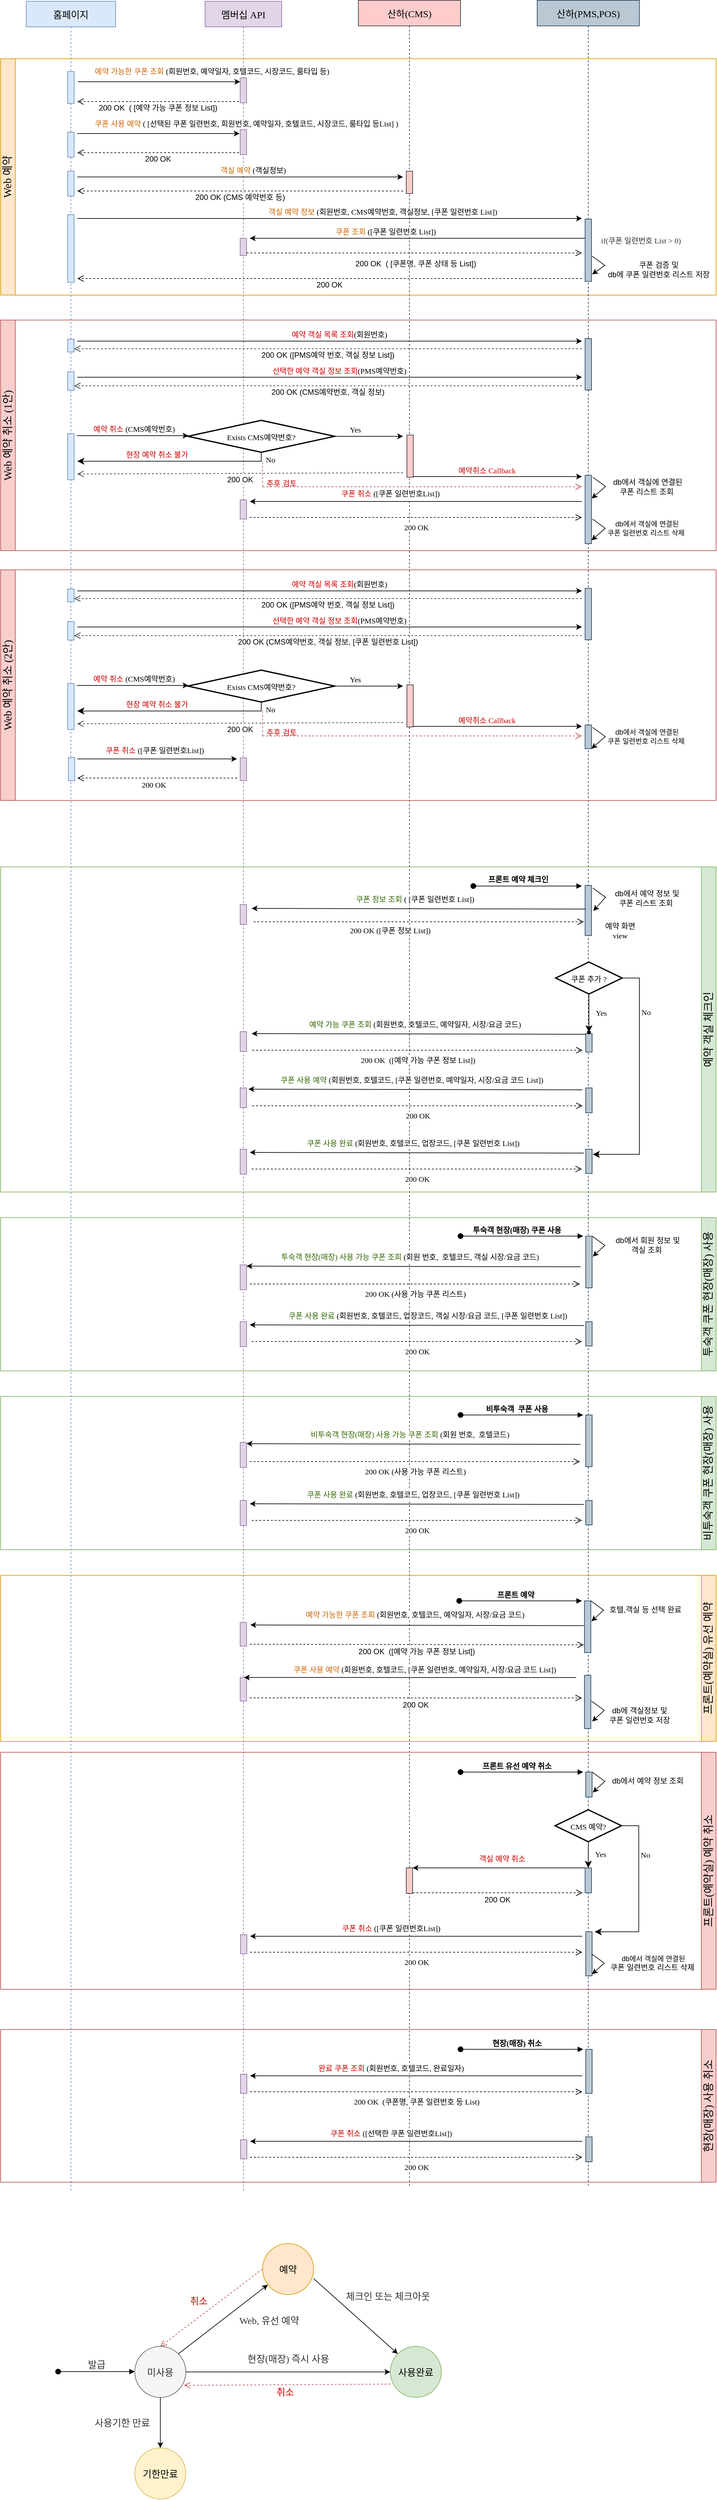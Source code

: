 <mxfile version="20.8.13" type="github">
  <diagram name="페이지-1" id="i2_iW8WWWB51VXID4rfu">
    <mxGraphModel dx="1199" dy="715" grid="1" gridSize="10" guides="1" tooltips="1" connect="1" arrows="1" fold="1" page="1" pageScale="1" pageWidth="1654" pageHeight="2336" math="0" shadow="0">
      <root>
        <mxCell id="0" />
        <mxCell id="1" parent="0" />
        <mxCell id="uAVWBllw0vdzFXxvWoM9-3" value="멤버십 API" style="shape=umlLifeline;perimeter=lifelinePerimeter;container=1;collapsible=0;recursiveResize=0;rounded=0;shadow=0;strokeWidth=1;fillColor=#e1d5e7;strokeColor=#9673a6;size=40;fontFamily=Verdana;fontSize=15;" parent="1" vertex="1">
          <mxGeometry x="320" y="80" width="120" height="3430" as="geometry" />
        </mxCell>
        <mxCell id="uAVWBllw0vdzFXxvWoM9-4" value="" style="points=[];perimeter=orthogonalPerimeter;rounded=0;shadow=0;strokeWidth=1;fillColor=#e1d5e7;strokeColor=#9673a6;" parent="uAVWBllw0vdzFXxvWoM9-3" vertex="1">
          <mxGeometry x="55" y="201" width="10" height="39" as="geometry" />
        </mxCell>
        <mxCell id="uAVWBllw0vdzFXxvWoM9-6" value="홈페이지" style="shape=umlLifeline;perimeter=lifelinePerimeter;container=1;collapsible=0;recursiveResize=0;rounded=0;shadow=0;strokeWidth=1;fillColor=#dae8fc;strokeColor=#6c8ebf;fontFamily=Verdana;fontSize=15;" parent="1" vertex="1">
          <mxGeometry x="40" y="80" width="140" height="3430" as="geometry" />
        </mxCell>
        <mxCell id="uAVWBllw0vdzFXxvWoM9-31" value="" style="points=[];perimeter=orthogonalPerimeter;rounded=0;shadow=0;strokeWidth=1;fillColor=#dae8fc;strokeColor=#6c8ebf;" parent="1" vertex="1">
          <mxGeometry x="105" y="190" width="10" height="50" as="geometry" />
        </mxCell>
        <mxCell id="uAVWBllw0vdzFXxvWoM9-9" value="산하(CMS)" style="shape=umlLifeline;perimeter=lifelinePerimeter;container=1;collapsible=0;recursiveResize=0;rounded=0;shadow=0;strokeWidth=1;fillColor=#ffcccc;strokeColor=#36393d;fontFamily=Verdana;fontSize=15;" parent="1" vertex="1">
          <mxGeometry x="560" y="78.5" width="160" height="3421.5" as="geometry" />
        </mxCell>
        <mxCell id="uAVWBllw0vdzFXxvWoM9-14" value="" style="endArrow=classic;html=1;rounded=0;entryX=-0.1;entryY=0.154;entryDx=0;entryDy=0;entryPerimeter=0;" parent="1" target="uAVWBllw0vdzFXxvWoM9-4" edge="1">
          <mxGeometry width="50" height="50" relative="1" as="geometry">
            <mxPoint x="120" y="287" as="sourcePoint" />
            <mxPoint x="340" y="287" as="targetPoint" />
          </mxGeometry>
        </mxCell>
        <mxCell id="uAVWBllw0vdzFXxvWoM9-17" value="&lt;font color=&quot;#cc6600&quot;&gt;쿠폰 사용 예약&lt;/font&gt; ( [선택된 쿠폰 일련번호, 회원번호, 예약일자, 호텔코드, 시장코드, 룸타입 등List] )&amp;nbsp;" style="edgeLabel;html=1;align=center;verticalAlign=middle;resizable=0;points=[];fontFamily=Verdana;fontSize=12;" parent="uAVWBllw0vdzFXxvWoM9-14" vertex="1" connectable="0">
          <mxGeometry x="0.45" y="2" relative="1" as="geometry">
            <mxPoint x="82" y="-13" as="offset" />
          </mxGeometry>
        </mxCell>
        <mxCell id="uAVWBllw0vdzFXxvWoM9-16" value="200 OK" style="verticalAlign=bottom;endArrow=open;dashed=1;endSize=8;shadow=0;strokeWidth=1;fontSize=12;exitX=-0.2;exitY=0.769;exitDx=0;exitDy=0;exitPerimeter=0;" parent="1" edge="1">
          <mxGeometry y="19" relative="1" as="geometry">
            <mxPoint x="120" y="317" as="targetPoint" />
            <mxPoint x="373" y="316.991" as="sourcePoint" />
            <mxPoint as="offset" />
          </mxGeometry>
        </mxCell>
        <mxCell id="uAVWBllw0vdzFXxvWoM9-21" value="" style="endArrow=classic;html=1;rounded=0;" parent="1" edge="1">
          <mxGeometry width="50" height="50" relative="1" as="geometry">
            <mxPoint x="120" y="355" as="sourcePoint" />
            <mxPoint x="630" y="355" as="targetPoint" />
          </mxGeometry>
        </mxCell>
        <mxCell id="uAVWBllw0vdzFXxvWoM9-22" value="&lt;font color=&quot;#cc6600&quot;&gt;객실 예약&lt;/font&gt; (객실정보)" style="edgeLabel;html=1;align=center;verticalAlign=middle;resizable=0;points=[];fontFamily=Verdana;fontSize=12;" parent="uAVWBllw0vdzFXxvWoM9-21" vertex="1" connectable="0">
          <mxGeometry x="0.45" y="2" relative="1" as="geometry">
            <mxPoint x="-95" y="-8" as="offset" />
          </mxGeometry>
        </mxCell>
        <mxCell id="uAVWBllw0vdzFXxvWoM9-26" value="Web 예약" style="swimlane;horizontal=0;whiteSpace=wrap;html=1;startSize=23;fillColor=#ffe6cc;strokeColor=#d79b00;fontFamily=Verdana;fontSize=17;fontStyle=0" parent="1" vertex="1">
          <mxGeometry y="170" width="1120" height="370" as="geometry" />
        </mxCell>
        <mxCell id="uAVWBllw0vdzFXxvWoM9-20" value="" style="points=[];perimeter=orthogonalPerimeter;rounded=0;shadow=0;strokeWidth=1;fillColor=#ffcccc;strokeColor=#36393d;" parent="uAVWBllw0vdzFXxvWoM9-26" vertex="1">
          <mxGeometry x="635" y="176" width="10" height="35" as="geometry" />
        </mxCell>
        <mxCell id="uAVWBllw0vdzFXxvWoM9-55" value="" style="points=[];perimeter=orthogonalPerimeter;rounded=0;shadow=0;strokeWidth=1;fillColor=#e1d5e7;strokeColor=#9673a6;" parent="uAVWBllw0vdzFXxvWoM9-26" vertex="1">
          <mxGeometry x="375" y="30" width="10" height="39" as="geometry" />
        </mxCell>
        <mxCell id="uAVWBllw0vdzFXxvWoM9-56" value="" style="endArrow=classic;html=1;rounded=0;entryX=-0.1;entryY=0.154;entryDx=0;entryDy=0;entryPerimeter=0;" parent="uAVWBllw0vdzFXxvWoM9-26" edge="1">
          <mxGeometry width="50" height="50" relative="1" as="geometry">
            <mxPoint x="121" y="36" as="sourcePoint" />
            <mxPoint x="375" y="36.006" as="targetPoint" />
          </mxGeometry>
        </mxCell>
        <mxCell id="uAVWBllw0vdzFXxvWoM9-57" value="&lt;font color=&quot;#cc6600&quot;&gt;예약 가능한 쿠폰 조회&lt;/font&gt; (회원번호, 예약일자, 호텔코드, 시장코드, 룸타입 등)&amp;nbsp;" style="edgeLabel;html=1;align=center;verticalAlign=middle;resizable=0;points=[];fontFamily=Verdana;fontSize=12;" parent="uAVWBllw0vdzFXxvWoM9-56" vertex="1" connectable="0">
          <mxGeometry x="0.45" y="2" relative="1" as="geometry">
            <mxPoint x="27" y="-14" as="offset" />
          </mxGeometry>
        </mxCell>
        <mxCell id="uAVWBllw0vdzFXxvWoM9-58" value="200 OK  ( [예약 가능 쿠폰 정보 List])" style="verticalAlign=bottom;endArrow=open;dashed=1;endSize=8;shadow=0;strokeWidth=1;fontSize=12;exitX=-0.2;exitY=0.769;exitDx=0;exitDy=0;exitPerimeter=0;" parent="uAVWBllw0vdzFXxvWoM9-26" edge="1">
          <mxGeometry y="19" relative="1" as="geometry">
            <mxPoint x="120" y="67" as="targetPoint" />
            <mxPoint x="373" y="66.991" as="sourcePoint" />
            <mxPoint as="offset" />
          </mxGeometry>
        </mxCell>
        <mxCell id="uAVWBllw0vdzFXxvWoM9-59" value="" style="points=[];perimeter=orthogonalPerimeter;rounded=0;shadow=0;strokeWidth=1;fillColor=#e1d5e7;strokeColor=#9673a6;" parent="uAVWBllw0vdzFXxvWoM9-26" vertex="1">
          <mxGeometry x="375" y="281" width="10" height="27" as="geometry" />
        </mxCell>
        <mxCell id="uAVWBllw0vdzFXxvWoM9-125" value="200 OK (CMS 예약번호 등)" style="verticalAlign=bottom;endArrow=open;dashed=1;endSize=8;shadow=0;strokeWidth=1;fontSize=12;" parent="uAVWBllw0vdzFXxvWoM9-26" edge="1">
          <mxGeometry y="19" relative="1" as="geometry">
            <mxPoint x="120" y="207" as="targetPoint" />
            <mxPoint x="630" y="207" as="sourcePoint" />
            <mxPoint as="offset" />
          </mxGeometry>
        </mxCell>
        <mxCell id="uAVWBllw0vdzFXxvWoM9-126" value="" style="endArrow=classic;html=1;rounded=0;" parent="uAVWBllw0vdzFXxvWoM9-26" edge="1">
          <mxGeometry width="50" height="50" relative="1" as="geometry">
            <mxPoint x="120" y="250" as="sourcePoint" />
            <mxPoint x="910" y="250" as="targetPoint" />
          </mxGeometry>
        </mxCell>
        <mxCell id="uAVWBllw0vdzFXxvWoM9-127" value="&lt;font color=&quot;#cc6600&quot;&gt;객실 예약 정보&lt;/font&gt; (회원번호, CMS예약번호, 객실정보, [쿠폰 일련번호 List])" style="edgeLabel;html=1;align=center;verticalAlign=middle;resizable=0;points=[];fontFamily=Verdana;fontSize=12;" parent="uAVWBllw0vdzFXxvWoM9-126" vertex="1" connectable="0">
          <mxGeometry x="0.45" y="2" relative="1" as="geometry">
            <mxPoint x="-95" y="-8" as="offset" />
          </mxGeometry>
        </mxCell>
        <mxCell id="uAVWBllw0vdzFXxvWoM9-23" value="200 OK" style="verticalAlign=bottom;endArrow=open;dashed=1;endSize=8;shadow=0;strokeWidth=1;fontSize=12;" parent="uAVWBllw0vdzFXxvWoM9-26" edge="1">
          <mxGeometry y="19" relative="1" as="geometry">
            <mxPoint x="120" y="344" as="targetPoint" />
            <mxPoint x="910" y="344" as="sourcePoint" />
            <mxPoint as="offset" />
          </mxGeometry>
        </mxCell>
        <mxCell id="uAVWBllw0vdzFXxvWoM9-129" value="" style="points=[];perimeter=orthogonalPerimeter;rounded=0;shadow=0;strokeWidth=1;fillColor=#dae8fc;strokeColor=#6c8ebf;" parent="uAVWBllw0vdzFXxvWoM9-26" vertex="1">
          <mxGeometry x="105" y="115" width="10" height="39" as="geometry" />
        </mxCell>
        <mxCell id="uAVWBllw0vdzFXxvWoM9-130" value="" style="points=[];perimeter=orthogonalPerimeter;rounded=0;shadow=0;strokeWidth=1;fillColor=#dae8fc;strokeColor=#6c8ebf;" parent="uAVWBllw0vdzFXxvWoM9-26" vertex="1">
          <mxGeometry x="105" y="176" width="10" height="39" as="geometry" />
        </mxCell>
        <mxCell id="uAVWBllw0vdzFXxvWoM9-131" value="" style="points=[];perimeter=orthogonalPerimeter;rounded=0;shadow=0;strokeWidth=1;fillColor=#dae8fc;strokeColor=#6c8ebf;" parent="uAVWBllw0vdzFXxvWoM9-26" vertex="1">
          <mxGeometry x="105" y="244" width="10" height="106" as="geometry" />
        </mxCell>
        <mxCell id="uAVWBllw0vdzFXxvWoM9-91" value="&lt;font color=&quot;#333333&quot;&gt;if(쿠폰 일련번호 List &amp;gt; 0)&lt;/font&gt;" style="text;html=1;strokeColor=none;fillColor=none;align=center;verticalAlign=middle;whiteSpace=wrap;rounded=0;fontSize=12;fontFamily=Verdana;fontColor=#CC0000;" parent="uAVWBllw0vdzFXxvWoM9-26" vertex="1">
          <mxGeometry x="910" y="270" width="185" height="30" as="geometry" />
        </mxCell>
        <mxCell id="uAVWBllw0vdzFXxvWoM9-60" value="" style="endArrow=classic;html=1;rounded=0;" parent="1" source="uAVWBllw0vdzFXxvWoM9-124" edge="1">
          <mxGeometry width="50" height="50" relative="1" as="geometry">
            <mxPoint x="631" y="451.045" as="sourcePoint" />
            <mxPoint x="390" y="451" as="targetPoint" />
          </mxGeometry>
        </mxCell>
        <mxCell id="uAVWBllw0vdzFXxvWoM9-61" value="&lt;font color=&quot;#cc6600&quot;&gt;쿠폰 조회&lt;/font&gt; ([쿠폰 일련번호 List])&amp;nbsp;" style="edgeLabel;html=1;align=center;verticalAlign=middle;resizable=0;points=[];fontFamily=Verdana;fontSize=12;" parent="uAVWBllw0vdzFXxvWoM9-60" vertex="1" connectable="0">
          <mxGeometry x="0.45" y="2" relative="1" as="geometry">
            <mxPoint x="68" y="-12" as="offset" />
          </mxGeometry>
        </mxCell>
        <mxCell id="uAVWBllw0vdzFXxvWoM9-62" value="200 OK  ( [쿠폰명, 쿠폰 상태 등 List])" style="verticalAlign=bottom;endArrow=open;dashed=1;endSize=8;shadow=0;strokeWidth=1;fontSize=12;exitX=1;exitY=0.852;exitDx=0;exitDy=0;exitPerimeter=0;" parent="1" edge="1">
          <mxGeometry x="0.009" y="-26" relative="1" as="geometry">
            <mxPoint x="910" y="474" as="targetPoint" />
            <mxPoint x="385" y="474.004" as="sourcePoint" />
            <mxPoint as="offset" />
          </mxGeometry>
        </mxCell>
        <mxCell id="uAVWBllw0vdzFXxvWoM9-109" value="&lt;font style=&quot;font-size: 15px;&quot;&gt;발급&lt;/font&gt;" style="html=1;verticalAlign=bottom;startArrow=oval;startFill=1;endArrow=block;startSize=8;rounded=0;fontFamily=Verdana;fontSize=12;fontColor=#333333;" parent="1" edge="1">
          <mxGeometry width="60" relative="1" as="geometry">
            <mxPoint x="90" y="3790.5" as="sourcePoint" />
            <mxPoint x="210" y="3790.5" as="targetPoint" />
          </mxGeometry>
        </mxCell>
        <mxCell id="uAVWBllw0vdzFXxvWoM9-110" value="미사용" style="ellipse;whiteSpace=wrap;html=1;aspect=fixed;fontFamily=Verdana;fontSize=15;fillColor=#f5f5f5;strokeColor=#666666;fontColor=#333333;" parent="1" vertex="1">
          <mxGeometry x="210" y="3751" width="80" height="80" as="geometry" />
        </mxCell>
        <mxCell id="uAVWBllw0vdzFXxvWoM9-111" value="예약" style="ellipse;whiteSpace=wrap;html=1;aspect=fixed;fontFamily=Verdana;fontSize=15;fillColor=#ffe6cc;strokeColor=#d79b00;" parent="1" vertex="1">
          <mxGeometry x="410" y="3590" width="80" height="80" as="geometry" />
        </mxCell>
        <mxCell id="uAVWBllw0vdzFXxvWoM9-112" value="사용완료" style="ellipse;whiteSpace=wrap;html=1;aspect=fixed;fontFamily=Verdana;fontSize=15;fillColor=#d5e8d4;strokeColor=#82b366;" parent="1" vertex="1">
          <mxGeometry x="610" y="3751" width="80" height="80" as="geometry" />
        </mxCell>
        <mxCell id="uAVWBllw0vdzFXxvWoM9-113" value="기한만료" style="ellipse;whiteSpace=wrap;html=1;aspect=fixed;fontFamily=Verdana;fontSize=15;fillColor=#fff2cc;strokeColor=#d6b656;" parent="1" vertex="1">
          <mxGeometry x="210" y="3910" width="80" height="80" as="geometry" />
        </mxCell>
        <mxCell id="uAVWBllw0vdzFXxvWoM9-114" value="Web, 유선 예약" style="endArrow=classic;html=1;rounded=0;fontFamily=Verdana;fontSize=15;fontColor=#333333;exitX=1;exitY=0;exitDx=0;exitDy=0;" parent="1" source="uAVWBllw0vdzFXxvWoM9-110" target="uAVWBllw0vdzFXxvWoM9-111" edge="1">
          <mxGeometry x="0.631" y="-45" width="50" height="50" relative="1" as="geometry">
            <mxPoint x="290" y="3660" as="sourcePoint" />
            <mxPoint x="340" y="3610" as="targetPoint" />
            <mxPoint as="offset" />
          </mxGeometry>
        </mxCell>
        <mxCell id="uAVWBllw0vdzFXxvWoM9-115" value="" style="endArrow=classic;html=1;rounded=0;fontFamily=Verdana;fontSize=15;fontColor=#333333;exitX=1;exitY=0.688;exitDx=0;exitDy=0;entryX=0;entryY=0;entryDx=0;entryDy=0;exitPerimeter=0;" parent="1" source="uAVWBllw0vdzFXxvWoM9-111" target="uAVWBllw0vdzFXxvWoM9-112" edge="1">
          <mxGeometry x="-0.3" y="32" width="50" height="50" relative="1" as="geometry">
            <mxPoint x="288.284" y="3692.716" as="sourcePoint" />
            <mxPoint x="383.784" y="3654.661" as="targetPoint" />
            <mxPoint as="offset" />
          </mxGeometry>
        </mxCell>
        <mxCell id="uAVWBllw0vdzFXxvWoM9-116" value="체크인 또는 체크아웃" style="edgeLabel;html=1;align=center;verticalAlign=middle;resizable=0;points=[];fontSize=15;fontFamily=Verdana;fontColor=#333333;" parent="uAVWBllw0vdzFXxvWoM9-115" vertex="1" connectable="0">
          <mxGeometry x="-0.214" y="-2" relative="1" as="geometry">
            <mxPoint x="65" y="-21" as="offset" />
          </mxGeometry>
        </mxCell>
        <mxCell id="uAVWBllw0vdzFXxvWoM9-117" value="사용기한 만료" style="endArrow=classic;html=1;rounded=0;fontFamily=Verdana;fontSize=15;fontColor=#333333;exitX=0.5;exitY=1;exitDx=0;exitDy=0;entryX=0.5;entryY=0;entryDx=0;entryDy=0;" parent="1" source="uAVWBllw0vdzFXxvWoM9-110" target="uAVWBllw0vdzFXxvWoM9-113" edge="1">
          <mxGeometry x="-0.013" y="-60" width="50" height="50" relative="1" as="geometry">
            <mxPoint x="314.504" y="3758.056" as="sourcePoint" />
            <mxPoint x="410.004" y="3720.001" as="targetPoint" />
            <mxPoint as="offset" />
          </mxGeometry>
        </mxCell>
        <mxCell id="uAVWBllw0vdzFXxvWoM9-118" value="현장(매장) 즉시 사용" style="endArrow=classic;html=1;rounded=0;fontFamily=Verdana;fontSize=15;fontColor=#333333;exitX=1;exitY=0.5;exitDx=0;exitDy=0;entryX=0;entryY=0.5;entryDx=0;entryDy=0;" parent="1" source="uAVWBllw0vdzFXxvWoM9-110" target="uAVWBllw0vdzFXxvWoM9-112" edge="1">
          <mxGeometry x="0.001" y="20" width="50" height="50" relative="1" as="geometry">
            <mxPoint x="288.284" y="3692.716" as="sourcePoint" />
            <mxPoint x="383.784" y="3654.661" as="targetPoint" />
            <mxPoint y="-1" as="offset" />
          </mxGeometry>
        </mxCell>
        <mxCell id="uAVWBllw0vdzFXxvWoM9-122" value="취소" style="verticalAlign=bottom;endArrow=open;dashed=1;endSize=8;shadow=0;strokeWidth=1;fontSize=15;exitX=0;exitY=0.5;exitDx=0;exitDy=0;entryX=0.5;entryY=0;entryDx=0;entryDy=0;fontColor=#CC0000;fillColor=#f8cecc;strokeColor=#b85450;" parent="1" source="uAVWBllw0vdzFXxvWoM9-111" target="uAVWBllw0vdzFXxvWoM9-110" edge="1">
          <mxGeometry x="0.156" y="-12" relative="1" as="geometry">
            <mxPoint x="288.284" y="3829.284" as="targetPoint" />
            <mxPoint x="631.716" y="3829.284" as="sourcePoint" />
            <mxPoint as="offset" />
          </mxGeometry>
        </mxCell>
        <mxCell id="uAVWBllw0vdzFXxvWoM9-123" value="취소" style="verticalAlign=bottom;endArrow=open;dashed=1;endSize=8;shadow=0;strokeWidth=1;fontSize=15;exitX=0;exitY=0.738;exitDx=0;exitDy=0;entryX=0.963;entryY=0.763;entryDx=0;entryDy=0;fontColor=#CC0000;fillColor=#f8cecc;strokeColor=#b85450;entryPerimeter=0;exitPerimeter=0;" parent="1" source="uAVWBllw0vdzFXxvWoM9-112" target="uAVWBllw0vdzFXxvWoM9-110" edge="1">
          <mxGeometry x="0.019" y="22" relative="1" as="geometry">
            <mxPoint x="340" y="3931" as="targetPoint" />
            <mxPoint x="500" y="3810" as="sourcePoint" />
            <mxPoint as="offset" />
          </mxGeometry>
        </mxCell>
        <mxCell id="uAVWBllw0vdzFXxvWoM9-124" value="산하(PMS,POS)" style="shape=umlLifeline;perimeter=lifelinePerimeter;container=1;collapsible=0;recursiveResize=0;rounded=0;shadow=0;strokeWidth=1;fillColor=#bac8d3;strokeColor=#23445d;fontFamily=Verdana;fontSize=15;" parent="1" vertex="1">
          <mxGeometry x="840" y="78.5" width="160" height="3421.5" as="geometry" />
        </mxCell>
        <mxCell id="uAVWBllw0vdzFXxvWoM9-128" value="" style="points=[];perimeter=orthogonalPerimeter;rounded=0;shadow=0;strokeWidth=1;fillColor=#bac8d3;strokeColor=#23445d;" parent="uAVWBllw0vdzFXxvWoM9-124" vertex="1">
          <mxGeometry x="75" y="342.5" width="10" height="97.5" as="geometry" />
        </mxCell>
        <mxCell id="uAVWBllw0vdzFXxvWoM9-5" value="&lt;font style=&quot;font-size: 12px;&quot;&gt;쿠폰 검증 및 &lt;br&gt;db에 쿠폰 일련번호 리스트 저장&lt;/font&gt;" style="endArrow=classic;html=1;rounded=0;exitX=1;exitY=0.605;exitDx=0;exitDy=0;exitPerimeter=0;entryX=1;entryY=0.943;entryDx=0;entryDy=0;entryPerimeter=0;" parent="uAVWBllw0vdzFXxvWoM9-124" edge="1">
          <mxGeometry x="0.006" y="84" width="50" height="50" relative="1" as="geometry">
            <mxPoint x="86" y="400.487" as="sourcePoint" />
            <mxPoint x="86" y="428.995" as="targetPoint" />
            <Array as="points">
              <mxPoint x="106" y="414.98" />
            </Array>
            <mxPoint x="36" y="-62" as="offset" />
          </mxGeometry>
        </mxCell>
        <mxCell id="uAVWBllw0vdzFXxvWoM9-152" value="" style="points=[];perimeter=orthogonalPerimeter;rounded=0;shadow=0;strokeWidth=1;fillColor=#bac8d3;strokeColor=#23445d;" parent="uAVWBllw0vdzFXxvWoM9-124" vertex="1">
          <mxGeometry x="75" y="529.5" width="10" height="80.5" as="geometry" />
        </mxCell>
        <mxCell id="uAVWBllw0vdzFXxvWoM9-190" value="" style="points=[];perimeter=orthogonalPerimeter;rounded=0;shadow=0;strokeWidth=1;fillColor=#bac8d3;strokeColor=#23445d;" parent="uAVWBllw0vdzFXxvWoM9-124" vertex="1">
          <mxGeometry x="75" y="1385.5" width="10" height="78.5" as="geometry" />
        </mxCell>
        <mxCell id="uAVWBllw0vdzFXxvWoM9-143" value="Web 예약 취소 (1안)" style="swimlane;horizontal=0;whiteSpace=wrap;html=1;startSize=23;fillColor=#f8cecc;strokeColor=#b85450;fontFamily=Verdana;fontSize=17;fontStyle=0" parent="1" vertex="1">
          <mxGeometry y="579" width="1120" height="361" as="geometry" />
        </mxCell>
        <mxCell id="uAVWBllw0vdzFXxvWoM9-145" value="" style="endArrow=classic;html=1;rounded=0;" parent="uAVWBllw0vdzFXxvWoM9-143" edge="1">
          <mxGeometry width="50" height="50" relative="1" as="geometry">
            <mxPoint x="120" y="33" as="sourcePoint" />
            <mxPoint x="910" y="33" as="targetPoint" />
          </mxGeometry>
        </mxCell>
        <mxCell id="uAVWBllw0vdzFXxvWoM9-146" value="&lt;font color=&quot;#cc0000&quot;&gt;예약 객실 목록 조회&lt;/font&gt;(회원번호)" style="edgeLabel;html=1;align=center;verticalAlign=middle;resizable=0;points=[];fontFamily=Verdana;fontSize=12;" parent="uAVWBllw0vdzFXxvWoM9-145" vertex="1" connectable="0">
          <mxGeometry x="0.45" y="2" relative="1" as="geometry">
            <mxPoint x="-163" y="-8" as="offset" />
          </mxGeometry>
        </mxCell>
        <mxCell id="uAVWBllw0vdzFXxvWoM9-147" value="200 OK ([PMS예약 번호, 객실 정보 List])" style="verticalAlign=bottom;endArrow=open;dashed=1;endSize=8;shadow=0;strokeWidth=1;fontSize=12;fillColor=#ffcccc;strokeColor=#36393d;" parent="uAVWBllw0vdzFXxvWoM9-143" edge="1">
          <mxGeometry y="19" relative="1" as="geometry">
            <mxPoint x="115" y="45" as="targetPoint" />
            <mxPoint x="910" y="45" as="sourcePoint" />
            <mxPoint as="offset" />
          </mxGeometry>
        </mxCell>
        <mxCell id="uAVWBllw0vdzFXxvWoM9-148" value="" style="endArrow=classic;html=1;rounded=0;" parent="uAVWBllw0vdzFXxvWoM9-143" edge="1">
          <mxGeometry width="50" height="50" relative="1" as="geometry">
            <mxPoint x="119" y="181" as="sourcePoint" />
            <mxPoint x="294" y="181" as="targetPoint" />
          </mxGeometry>
        </mxCell>
        <mxCell id="uAVWBllw0vdzFXxvWoM9-149" value="&lt;font color=&quot;#cc0000&quot; style=&quot;font-size: 12px;&quot;&gt;예약 취소&lt;/font&gt; (CMS예약번호)&amp;nbsp;" style="edgeLabel;html=1;align=center;verticalAlign=middle;resizable=0;points=[];fontFamily=Verdana;fontSize=12;" parent="uAVWBllw0vdzFXxvWoM9-148" vertex="1" connectable="0">
          <mxGeometry x="0.45" y="2" relative="1" as="geometry">
            <mxPoint x="-36" y="-8" as="offset" />
          </mxGeometry>
        </mxCell>
        <mxCell id="uAVWBllw0vdzFXxvWoM9-150" value="" style="points=[];perimeter=orthogonalPerimeter;rounded=0;shadow=0;strokeWidth=1;fillColor=#dae8fc;strokeColor=#6c8ebf;" parent="uAVWBllw0vdzFXxvWoM9-143" vertex="1">
          <mxGeometry x="105" y="30" width="10" height="20" as="geometry" />
        </mxCell>
        <mxCell id="uAVWBllw0vdzFXxvWoM9-163" value="" style="endArrow=classic;html=1;rounded=0;" parent="uAVWBllw0vdzFXxvWoM9-143" edge="1">
          <mxGeometry width="50" height="50" relative="1" as="geometry">
            <mxPoint x="120" y="89.5" as="sourcePoint" />
            <mxPoint x="910" y="89.5" as="targetPoint" />
          </mxGeometry>
        </mxCell>
        <mxCell id="uAVWBllw0vdzFXxvWoM9-164" value="&lt;font color=&quot;#cc0000&quot;&gt;선택한 예약 객실 정보 조회&lt;/font&gt;(PMS예약번호)" style="edgeLabel;html=1;align=center;verticalAlign=middle;resizable=0;points=[];fontFamily=Verdana;fontSize=12;" parent="uAVWBllw0vdzFXxvWoM9-163" vertex="1" connectable="0">
          <mxGeometry x="0.45" y="2" relative="1" as="geometry">
            <mxPoint x="-163" y="-8" as="offset" />
          </mxGeometry>
        </mxCell>
        <mxCell id="uAVWBllw0vdzFXxvWoM9-165" value="200 OK (CMS예약번호, 객실 정보)" style="verticalAlign=bottom;endArrow=open;dashed=1;endSize=8;shadow=0;strokeWidth=1;fontSize=12;fillColor=#ffcccc;strokeColor=#36393d;" parent="uAVWBllw0vdzFXxvWoM9-143" edge="1">
          <mxGeometry y="19" relative="1" as="geometry">
            <mxPoint x="115" y="103" as="targetPoint" />
            <mxPoint x="910" y="103" as="sourcePoint" />
            <mxPoint as="offset" />
          </mxGeometry>
        </mxCell>
        <mxCell id="uAVWBllw0vdzFXxvWoM9-166" value="" style="points=[];perimeter=orthogonalPerimeter;rounded=0;shadow=0;strokeWidth=1;fillColor=#ffcccc;strokeColor=#36393d;" parent="uAVWBllw0vdzFXxvWoM9-143" vertex="1">
          <mxGeometry x="636" y="180" width="10" height="66" as="geometry" />
        </mxCell>
        <mxCell id="uAVWBllw0vdzFXxvWoM9-167" value="200 OK" style="verticalAlign=bottom;endArrow=open;dashed=1;endSize=8;shadow=0;strokeWidth=1;fontSize=12;fillColor=#ffcccc;strokeColor=#36393d;" parent="uAVWBllw0vdzFXxvWoM9-143" edge="1">
          <mxGeometry y="19" relative="1" as="geometry">
            <mxPoint x="120" y="241" as="targetPoint" />
            <mxPoint x="630" y="239" as="sourcePoint" />
            <mxPoint as="offset" />
          </mxGeometry>
        </mxCell>
        <mxCell id="uAVWBllw0vdzFXxvWoM9-168" value="" style="points=[];perimeter=orthogonalPerimeter;rounded=0;shadow=0;strokeWidth=1;fillColor=#bac8d3;strokeColor=#23445d;" parent="uAVWBllw0vdzFXxvWoM9-143" vertex="1">
          <mxGeometry x="915" y="243" width="10" height="107" as="geometry" />
        </mxCell>
        <mxCell id="uAVWBllw0vdzFXxvWoM9-169" value="" style="endArrow=classic;html=1;rounded=0;" parent="uAVWBllw0vdzFXxvWoM9-143" edge="1">
          <mxGeometry width="50" height="50" relative="1" as="geometry">
            <mxPoint x="646" y="245" as="sourcePoint" />
            <mxPoint x="910" y="245" as="targetPoint" />
          </mxGeometry>
        </mxCell>
        <mxCell id="uAVWBllw0vdzFXxvWoM9-170" value="&lt;font color=&quot;#cc0000&quot;&gt;예약취소 Callback&lt;/font&gt;" style="edgeLabel;html=1;align=center;verticalAlign=middle;resizable=0;points=[];fontFamily=Verdana;fontSize=12;" parent="uAVWBllw0vdzFXxvWoM9-169" vertex="1" connectable="0">
          <mxGeometry x="0.45" y="2" relative="1" as="geometry">
            <mxPoint x="-77" y="-7" as="offset" />
          </mxGeometry>
        </mxCell>
        <mxCell id="uAVWBllw0vdzFXxvWoM9-142" value="" style="points=[];perimeter=orthogonalPerimeter;rounded=0;shadow=0;strokeWidth=1;fillColor=#e1d5e7;strokeColor=#9673a6;" parent="uAVWBllw0vdzFXxvWoM9-143" vertex="1">
          <mxGeometry x="375" y="281.5" width="10" height="30" as="geometry" />
        </mxCell>
        <mxCell id="uAVWBllw0vdzFXxvWoM9-151" value="200 OK" style="verticalAlign=bottom;endArrow=open;dashed=1;endSize=8;shadow=0;strokeWidth=1;fontFamily=Verdana;fontSize=12;" parent="uAVWBllw0vdzFXxvWoM9-143" edge="1">
          <mxGeometry x="0.004" y="-25" relative="1" as="geometry">
            <mxPoint x="910" y="309" as="targetPoint" />
            <mxPoint x="390" y="309" as="sourcePoint" />
            <mxPoint as="offset" />
          </mxGeometry>
        </mxCell>
        <mxCell id="uAVWBllw0vdzFXxvWoM9-173" value="&lt;font style=&quot;font-size: 12px;&quot;&gt;&amp;nbsp;db에서 객실에 연결된 &lt;br&gt;쿠폰 리스트 조회&lt;/font&gt;" style="endArrow=classic;html=1;rounded=0;exitX=1;exitY=0.605;exitDx=0;exitDy=0;exitPerimeter=0;entryX=1.037;entryY=0.34;entryDx=0;entryDy=0;entryPerimeter=0;" parent="uAVWBllw0vdzFXxvWoM9-143" target="uAVWBllw0vdzFXxvWoM9-168" edge="1">
          <mxGeometry x="-0.075" y="63" width="50" height="50" relative="1" as="geometry">
            <mxPoint x="927" y="245.997" as="sourcePoint" />
            <mxPoint x="927" y="291" as="targetPoint" />
            <Array as="points">
              <mxPoint x="947" y="260.49" />
            </Array>
            <mxPoint x="22" y="-47" as="offset" />
          </mxGeometry>
        </mxCell>
        <mxCell id="uAVWBllw0vdzFXxvWoM9-174" value="&lt;font style=&quot;font-size: 12px;&quot;&gt;Exists CMS예약번호?&lt;/font&gt;" style="strokeWidth=2;html=1;shape=mxgraph.flowchart.decision;whiteSpace=wrap;fontFamily=Verdana;fontSize=15;fontColor=#000000;" parent="uAVWBllw0vdzFXxvWoM9-143" vertex="1">
          <mxGeometry x="293" y="157" width="230" height="50" as="geometry" />
        </mxCell>
        <mxCell id="uAVWBllw0vdzFXxvWoM9-176" value="" style="endArrow=classic;html=1;rounded=0;exitX=1;exitY=0.5;exitDx=0;exitDy=0;exitPerimeter=0;" parent="uAVWBllw0vdzFXxvWoM9-143" source="uAVWBllw0vdzFXxvWoM9-174" edge="1">
          <mxGeometry width="50" height="50" relative="1" as="geometry">
            <mxPoint x="530" y="201" as="sourcePoint" />
            <mxPoint x="630" y="182" as="targetPoint" />
          </mxGeometry>
        </mxCell>
        <mxCell id="uAVWBllw0vdzFXxvWoM9-177" value="Yes" style="edgeLabel;html=1;align=center;verticalAlign=middle;resizable=0;points=[];fontFamily=Verdana;fontSize=12;" parent="uAVWBllw0vdzFXxvWoM9-176" vertex="1" connectable="0">
          <mxGeometry x="0.45" y="2" relative="1" as="geometry">
            <mxPoint x="-46" y="-8" as="offset" />
          </mxGeometry>
        </mxCell>
        <mxCell id="uAVWBllw0vdzFXxvWoM9-180" value="" style="edgeStyle=elbowEdgeStyle;elbow=vertical;endArrow=classic;html=1;curved=0;rounded=0;endSize=8;startSize=8;fontFamily=Verdana;fontSize=12;fontColor=#000000;exitX=0.5;exitY=1;exitDx=0;exitDy=0;exitPerimeter=0;" parent="uAVWBllw0vdzFXxvWoM9-143" source="uAVWBllw0vdzFXxvWoM9-174" edge="1">
          <mxGeometry width="50" height="50" relative="1" as="geometry">
            <mxPoint x="480" y="201" as="sourcePoint" />
            <mxPoint x="120" y="221" as="targetPoint" />
            <Array as="points">
              <mxPoint x="262" y="221" />
            </Array>
          </mxGeometry>
        </mxCell>
        <mxCell id="uAVWBllw0vdzFXxvWoM9-181" value="No" style="edgeLabel;html=1;align=center;verticalAlign=middle;resizable=0;points=[];fontSize=12;fontFamily=Verdana;fontColor=#000000;" parent="uAVWBllw0vdzFXxvWoM9-180" vertex="1" connectable="0">
          <mxGeometry x="0.049" y="-3" relative="1" as="geometry">
            <mxPoint x="158" y="1" as="offset" />
          </mxGeometry>
        </mxCell>
        <mxCell id="uAVWBllw0vdzFXxvWoM9-182" value="&lt;font style=&quot;border-color: var(--border-color);&quot; color=&quot;#cc0000&quot;&gt;현장 예약 취소 불가&lt;/font&gt;&amp;nbsp;" style="edgeLabel;html=1;align=center;verticalAlign=middle;resizable=0;points=[];fontSize=12;fontFamily=Verdana;fontColor=#000000;" parent="uAVWBllw0vdzFXxvWoM9-180" vertex="1" connectable="0">
          <mxGeometry x="0.238" y="-4" relative="1" as="geometry">
            <mxPoint x="11" y="-6" as="offset" />
          </mxGeometry>
        </mxCell>
        <mxCell id="uAVWBllw0vdzFXxvWoM9-187" value="" style="points=[];perimeter=orthogonalPerimeter;rounded=0;shadow=0;strokeWidth=1;fillColor=#dae8fc;strokeColor=#6c8ebf;" parent="uAVWBllw0vdzFXxvWoM9-143" vertex="1">
          <mxGeometry x="105" y="81" width="10" height="29" as="geometry" />
        </mxCell>
        <mxCell id="uAVWBllw0vdzFXxvWoM9-188" value="" style="points=[];perimeter=orthogonalPerimeter;rounded=0;shadow=0;strokeWidth=1;fillColor=#dae8fc;strokeColor=#6c8ebf;" parent="uAVWBllw0vdzFXxvWoM9-143" vertex="1">
          <mxGeometry x="105" y="178" width="10" height="72" as="geometry" />
        </mxCell>
        <mxCell id="icKMJ_c1SCLkyprjgb4T-31" value="&amp;nbsp;db에서 객실에 연결된&lt;br style=&quot;border-color: var(--border-color); font-size: 12px;&quot;&gt;쿠폰 일련번호 리스트 삭제" style="endArrow=classic;html=1;rounded=0;exitX=1;exitY=0.605;exitDx=0;exitDy=0;exitPerimeter=0;entryX=1.037;entryY=0.34;entryDx=0;entryDy=0;entryPerimeter=0;" edge="1" parent="uAVWBllw0vdzFXxvWoM9-143">
          <mxGeometry x="-0.075" y="63" width="50" height="50" relative="1" as="geometry">
            <mxPoint x="926.63" y="311.497" as="sourcePoint" />
            <mxPoint x="925.0" y="344.88" as="targetPoint" />
            <Array as="points">
              <mxPoint x="946.63" y="325.99" />
            </Array>
            <mxPoint x="22" y="-47" as="offset" />
          </mxGeometry>
        </mxCell>
        <mxCell id="icKMJ_c1SCLkyprjgb4T-34" value="" style="verticalAlign=bottom;endArrow=open;dashed=1;endSize=8;shadow=0;strokeWidth=1;fontSize=12;fillColor=#f8cecc;strokeColor=#b85450;" edge="1" parent="uAVWBllw0vdzFXxvWoM9-143">
          <mxGeometry y="19" relative="1" as="geometry">
            <mxPoint x="910" y="261" as="targetPoint" />
            <mxPoint x="410" y="261" as="sourcePoint" />
            <mxPoint as="offset" />
          </mxGeometry>
        </mxCell>
        <mxCell id="icKMJ_c1SCLkyprjgb4T-39" value="추후 검토" style="text;html=1;strokeColor=none;fillColor=none;align=center;verticalAlign=middle;whiteSpace=wrap;rounded=0;fontColor=#CC0000;" vertex="1" parent="uAVWBllw0vdzFXxvWoM9-143">
          <mxGeometry x="410" y="241" width="60" height="30" as="geometry" />
        </mxCell>
        <mxCell id="uAVWBllw0vdzFXxvWoM9-171" value="" style="endArrow=classic;html=1;rounded=0;" parent="1" edge="1">
          <mxGeometry width="50" height="50" relative="1" as="geometry">
            <mxPoint x="910" y="863" as="sourcePoint" />
            <mxPoint x="390" y="863" as="targetPoint" />
          </mxGeometry>
        </mxCell>
        <mxCell id="uAVWBllw0vdzFXxvWoM9-172" value="&lt;font color=&quot;#cc0000&quot;&gt;쿠폰 취소&lt;/font&gt; ([쿠폰 일련번호List])" style="edgeLabel;html=1;align=center;verticalAlign=middle;resizable=0;points=[];fontFamily=Verdana;fontSize=12;" parent="uAVWBllw0vdzFXxvWoM9-171" vertex="1" connectable="0">
          <mxGeometry x="0.45" y="2" relative="1" as="geometry">
            <mxPoint x="77" y="-14" as="offset" />
          </mxGeometry>
        </mxCell>
        <mxCell id="uAVWBllw0vdzFXxvWoM9-313" value="예약&amp;nbsp;객실 체크인" style="swimlane;horizontal=0;whiteSpace=wrap;html=1;startSize=23;fillColor=#d5e8d4;strokeColor=#82b366;fontFamily=Verdana;fontSize=17;fontStyle=0;direction=west;" parent="1" vertex="1">
          <mxGeometry y="1435" width="1120" height="509" as="geometry" />
        </mxCell>
        <mxCell id="uAVWBllw0vdzFXxvWoM9-314" value="" style="points=[];perimeter=orthogonalPerimeter;rounded=0;shadow=0;strokeWidth=1;fillColor=#e1d5e7;strokeColor=#9673a6;" parent="uAVWBllw0vdzFXxvWoM9-313" vertex="1">
          <mxGeometry x="375" y="442" width="10" height="39" as="geometry" />
        </mxCell>
        <mxCell id="uAVWBllw0vdzFXxvWoM9-315" value="" style="endArrow=classic;html=1;rounded=0;" parent="uAVWBllw0vdzFXxvWoM9-313" edge="1">
          <mxGeometry width="50" height="50" relative="1" as="geometry">
            <mxPoint x="913" y="448" as="sourcePoint" />
            <mxPoint x="390" y="447" as="targetPoint" />
          </mxGeometry>
        </mxCell>
        <mxCell id="uAVWBllw0vdzFXxvWoM9-316" value="&lt;font color=&quot;#336600&quot; style=&quot;font-size: 12px;&quot;&gt;쿠폰 사용 완료&lt;/font&gt;&lt;font color=&quot;#cc0000&quot; style=&quot;font-size: 12px;&quot;&gt;&amp;nbsp;&lt;/font&gt;(회원번호, 호텔코드, 업장코드,&amp;nbsp;[쿠폰 일련번호 List])&amp;nbsp;" style="edgeLabel;html=1;align=center;verticalAlign=middle;resizable=0;points=[];fontFamily=Verdana;fontSize=12;" parent="uAVWBllw0vdzFXxvWoM9-315" vertex="1" connectable="0">
          <mxGeometry x="0.45" y="2" relative="1" as="geometry">
            <mxPoint x="113" y="-17" as="offset" />
          </mxGeometry>
        </mxCell>
        <mxCell id="uAVWBllw0vdzFXxvWoM9-317" value="200 OK" style="verticalAlign=bottom;endArrow=open;dashed=1;endSize=8;shadow=0;strokeWidth=1;fontFamily=Verdana;fontSize=12;" parent="uAVWBllw0vdzFXxvWoM9-313" edge="1">
          <mxGeometry x="0.004" y="-25" relative="1" as="geometry">
            <mxPoint x="910" y="473" as="targetPoint" />
            <mxPoint x="393" y="473" as="sourcePoint" />
            <mxPoint as="offset" />
          </mxGeometry>
        </mxCell>
        <mxCell id="uAVWBllw0vdzFXxvWoM9-318" value="&lt;b&gt;프론트 예약 체크인&lt;/b&gt;" style="html=1;verticalAlign=bottom;startArrow=oval;startFill=1;endArrow=block;startSize=8;rounded=0;fontFamily=Verdana;fontSize=12;fontColor=#000000;" parent="uAVWBllw0vdzFXxvWoM9-313" edge="1">
          <mxGeometry x="-0.176" y="1" width="60" relative="1" as="geometry">
            <mxPoint x="740" y="30" as="sourcePoint" />
            <mxPoint x="910" y="30" as="targetPoint" />
            <mxPoint as="offset" />
          </mxGeometry>
        </mxCell>
        <mxCell id="uAVWBllw0vdzFXxvWoM9-319" value="&lt;font style=&quot;font-size: 12px;&quot;&gt;&amp;nbsp;db에서 예약 정보 및 &lt;br&gt;쿠폰 리스트 조회&lt;/font&gt;" style="endArrow=classic;html=1;rounded=0;exitX=1;exitY=0.605;exitDx=0;exitDy=0;exitPerimeter=0;" parent="uAVWBllw0vdzFXxvWoM9-313" edge="1">
          <mxGeometry x="-0.075" y="63" width="50" height="50" relative="1" as="geometry">
            <mxPoint x="927" y="32.997" as="sourcePoint" />
            <mxPoint x="928" y="69" as="targetPoint" />
            <Array as="points">
              <mxPoint x="947" y="47.49" />
            </Array>
            <mxPoint x="16" y="-40" as="offset" />
          </mxGeometry>
        </mxCell>
        <mxCell id="uAVWBllw0vdzFXxvWoM9-321" value="&lt;b&gt;투숙객 현장(매장) 쿠폰 사용&lt;/b&gt;" style="html=1;verticalAlign=bottom;startArrow=oval;startFill=1;endArrow=block;startSize=8;rounded=0;fontFamily=Verdana;fontSize=12;fontColor=#000000;" parent="uAVWBllw0vdzFXxvWoM9-313" edge="1">
          <mxGeometry x="-0.082" width="60" relative="1" as="geometry">
            <mxPoint x="720" y="578" as="sourcePoint" />
            <mxPoint x="912" y="578" as="targetPoint" />
            <mxPoint as="offset" />
          </mxGeometry>
        </mxCell>
        <mxCell id="uAVWBllw0vdzFXxvWoM9-322" value="" style="points=[];perimeter=orthogonalPerimeter;rounded=0;shadow=0;strokeWidth=1;fillColor=#e1d5e7;strokeColor=#9673a6;" parent="uAVWBllw0vdzFXxvWoM9-313" vertex="1">
          <mxGeometry x="375" y="623" width="10" height="39" as="geometry" />
        </mxCell>
        <mxCell id="uAVWBllw0vdzFXxvWoM9-323" value="" style="endArrow=classic;html=1;rounded=0;" parent="uAVWBllw0vdzFXxvWoM9-313" edge="1">
          <mxGeometry width="50" height="50" relative="1" as="geometry">
            <mxPoint x="908" y="626" as="sourcePoint" />
            <mxPoint x="385" y="625" as="targetPoint" />
          </mxGeometry>
        </mxCell>
        <mxCell id="uAVWBllw0vdzFXxvWoM9-324" value="&lt;font color=&quot;#336600&quot; style=&quot;font-size: 12px;&quot;&gt;투숙객 현장(매장) 사용 가능 쿠폰 조회&lt;/font&gt;&lt;font color=&quot;#cc0000&quot; style=&quot;font-size: 12px;&quot;&gt;&amp;nbsp;&lt;/font&gt;(회원 번호,&amp;nbsp; 호텔코드, 객실 시장/요금 코드)&amp;nbsp;" style="edgeLabel;html=1;align=center;verticalAlign=middle;resizable=0;points=[];fontFamily=Verdana;fontSize=12;" parent="uAVWBllw0vdzFXxvWoM9-323" vertex="1" connectable="0">
          <mxGeometry x="0.45" y="2" relative="1" as="geometry">
            <mxPoint x="113" y="-17" as="offset" />
          </mxGeometry>
        </mxCell>
        <mxCell id="uAVWBllw0vdzFXxvWoM9-325" value="&lt;font style=&quot;font-size: 12px;&quot;&gt;&amp;nbsp;db에서 회원 정보 및&lt;br&gt;객실 조회&lt;/font&gt;" style="endArrow=classic;html=1;rounded=0;exitX=1;exitY=0.605;exitDx=0;exitDy=0;exitPerimeter=0;" parent="uAVWBllw0vdzFXxvWoM9-313" edge="1">
          <mxGeometry x="-0.022" y="64" width="50" height="50" relative="1" as="geometry">
            <mxPoint x="926" y="577.997" as="sourcePoint" />
            <mxPoint x="927" y="610" as="targetPoint" />
            <Array as="points">
              <mxPoint x="946" y="592.49" />
            </Array>
            <mxPoint x="21" y="-47" as="offset" />
          </mxGeometry>
        </mxCell>
        <mxCell id="uAVWBllw0vdzFXxvWoM9-326" value="200 OK (사용 가능 쿠폰 리스트)" style="verticalAlign=bottom;endArrow=open;dashed=1;endSize=8;shadow=0;strokeWidth=1;fontFamily=Verdana;fontSize=12;" parent="uAVWBllw0vdzFXxvWoM9-313" edge="1">
          <mxGeometry x="0.004" y="-25" relative="1" as="geometry">
            <mxPoint x="907" y="653" as="targetPoint" />
            <mxPoint x="390" y="653" as="sourcePoint" />
            <mxPoint as="offset" />
          </mxGeometry>
        </mxCell>
        <mxCell id="uAVWBllw0vdzFXxvWoM9-327" value="" style="points=[];perimeter=orthogonalPerimeter;rounded=0;shadow=0;strokeWidth=1;fillColor=#bac8d3;strokeColor=#23445d;" parent="uAVWBllw0vdzFXxvWoM9-313" vertex="1">
          <mxGeometry x="916" y="261" width="10" height="29" as="geometry" />
        </mxCell>
        <mxCell id="uAVWBllw0vdzFXxvWoM9-328" value="" style="points=[];perimeter=orthogonalPerimeter;rounded=0;shadow=0;strokeWidth=1;fillColor=#e1d5e7;strokeColor=#9673a6;" parent="uAVWBllw0vdzFXxvWoM9-313" vertex="1">
          <mxGeometry x="375" y="258" width="10" height="31" as="geometry" />
        </mxCell>
        <mxCell id="uAVWBllw0vdzFXxvWoM9-329" value="" style="endArrow=classic;html=1;rounded=0;" parent="uAVWBllw0vdzFXxvWoM9-313" edge="1">
          <mxGeometry width="50" height="50" relative="1" as="geometry">
            <mxPoint x="916" y="262" as="sourcePoint" />
            <mxPoint x="393" y="261" as="targetPoint" />
          </mxGeometry>
        </mxCell>
        <mxCell id="uAVWBllw0vdzFXxvWoM9-330" value="&lt;font color=&quot;#336600&quot; style=&quot;font-size: 12px;&quot;&gt;예약 가능 쿠폰 조회&lt;/font&gt;&lt;font color=&quot;#cc0000&quot; style=&quot;font-size: 12px;&quot;&gt;&amp;nbsp;&lt;/font&gt;(회원번호, 호텔코드, 예약일자, 시장/요금 코드)&amp;nbsp;" style="edgeLabel;html=1;align=center;verticalAlign=middle;resizable=0;points=[];fontFamily=Verdana;fontSize=12;" parent="uAVWBllw0vdzFXxvWoM9-329" vertex="1" connectable="0">
          <mxGeometry x="0.45" y="2" relative="1" as="geometry">
            <mxPoint x="113" y="-17" as="offset" />
          </mxGeometry>
        </mxCell>
        <mxCell id="uAVWBllw0vdzFXxvWoM9-331" value="200 OK  ([예약 가능 쿠폰 정보 List])" style="verticalAlign=bottom;endArrow=open;dashed=1;endSize=8;shadow=0;strokeWidth=1;fontFamily=Verdana;fontSize=12;" parent="uAVWBllw0vdzFXxvWoM9-313" edge="1">
          <mxGeometry x="0.004" y="-25" relative="1" as="geometry">
            <mxPoint x="911" y="287" as="targetPoint" />
            <mxPoint x="394" y="287" as="sourcePoint" />
            <mxPoint as="offset" />
          </mxGeometry>
        </mxCell>
        <mxCell id="uAVWBllw0vdzFXxvWoM9-332" value="" style="endArrow=classic;html=1;rounded=0;" parent="uAVWBllw0vdzFXxvWoM9-313" edge="1">
          <mxGeometry width="50" height="50" relative="1" as="geometry">
            <mxPoint x="911" y="349" as="sourcePoint" />
            <mxPoint x="388" y="348" as="targetPoint" />
          </mxGeometry>
        </mxCell>
        <mxCell id="uAVWBllw0vdzFXxvWoM9-333" value="&lt;font color=&quot;#336600&quot; style=&quot;font-size: 12px;&quot;&gt;쿠폰 사용 예약&lt;/font&gt;&lt;font color=&quot;#cc0000&quot; style=&quot;font-size: 12px;&quot;&gt;&amp;nbsp;&lt;/font&gt;(회원번호, 호텔코드, [쿠폰 일련번호, 예약일자, 시장/요금 코드&amp;nbsp;List])&amp;nbsp;" style="edgeLabel;html=1;align=center;verticalAlign=middle;resizable=0;points=[];fontFamily=Verdana;fontSize=12;" parent="uAVWBllw0vdzFXxvWoM9-332" vertex="1" connectable="0">
          <mxGeometry x="0.45" y="2" relative="1" as="geometry">
            <mxPoint x="113" y="-17" as="offset" />
          </mxGeometry>
        </mxCell>
        <mxCell id="uAVWBllw0vdzFXxvWoM9-334" value="" style="points=[];perimeter=orthogonalPerimeter;rounded=0;shadow=0;strokeWidth=1;fillColor=#e1d5e7;strokeColor=#9673a6;" parent="uAVWBllw0vdzFXxvWoM9-313" vertex="1">
          <mxGeometry x="375" y="59" width="10" height="31" as="geometry" />
        </mxCell>
        <mxCell id="uAVWBllw0vdzFXxvWoM9-335" value="" style="endArrow=classic;html=1;rounded=0;" parent="uAVWBllw0vdzFXxvWoM9-313" edge="1">
          <mxGeometry width="50" height="50" relative="1" as="geometry">
            <mxPoint x="916" y="66" as="sourcePoint" />
            <mxPoint x="393" y="65" as="targetPoint" />
          </mxGeometry>
        </mxCell>
        <mxCell id="uAVWBllw0vdzFXxvWoM9-336" value="&lt;font color=&quot;#336600&quot; style=&quot;font-size: 12px;&quot;&gt;쿠폰 정보 조회&lt;/font&gt;&lt;font color=&quot;#cc0000&quot; style=&quot;font-size: 12px;&quot;&gt;&amp;nbsp;&lt;/font&gt;( [쿠폰 일련번호 List])&amp;nbsp;" style="edgeLabel;html=1;align=center;verticalAlign=middle;resizable=0;points=[];fontFamily=Verdana;fontSize=12;" parent="uAVWBllw0vdzFXxvWoM9-335" vertex="1" connectable="0">
          <mxGeometry x="0.45" y="2" relative="1" as="geometry">
            <mxPoint x="113" y="-17" as="offset" />
          </mxGeometry>
        </mxCell>
        <mxCell id="uAVWBllw0vdzFXxvWoM9-337" value="200 OK ([쿠폰 정보 List])" style="verticalAlign=bottom;endArrow=open;dashed=1;endSize=8;shadow=0;strokeWidth=1;fontFamily=Verdana;fontSize=12;" parent="uAVWBllw0vdzFXxvWoM9-313" edge="1">
          <mxGeometry x="-0.172" y="-23" relative="1" as="geometry">
            <mxPoint x="913" y="86" as="targetPoint" />
            <mxPoint x="396" y="86" as="sourcePoint" />
            <mxPoint as="offset" />
          </mxGeometry>
        </mxCell>
        <mxCell id="uAVWBllw0vdzFXxvWoM9-338" value="예약 화면 view" style="text;html=1;strokeColor=none;fillColor=none;align=center;verticalAlign=middle;whiteSpace=wrap;rounded=0;fontSize=12;fontFamily=Verdana;fontColor=#000000;" parent="uAVWBllw0vdzFXxvWoM9-313" vertex="1">
          <mxGeometry x="940" y="85" width="60" height="30" as="geometry" />
        </mxCell>
        <mxCell id="uAVWBllw0vdzFXxvWoM9-339" value="" style="points=[];perimeter=orthogonalPerimeter;rounded=0;shadow=0;strokeWidth=1;fillColor=#e1d5e7;strokeColor=#9673a6;" parent="uAVWBllw0vdzFXxvWoM9-313" vertex="1">
          <mxGeometry x="375" y="346" width="10" height="31" as="geometry" />
        </mxCell>
        <mxCell id="uAVWBllw0vdzFXxvWoM9-340" value="200 OK" style="verticalAlign=bottom;endArrow=open;dashed=1;endSize=8;shadow=0;strokeWidth=1;fontFamily=Verdana;fontSize=12;" parent="uAVWBllw0vdzFXxvWoM9-313" edge="1">
          <mxGeometry x="0.004" y="-25" relative="1" as="geometry">
            <mxPoint x="911" y="374" as="targetPoint" />
            <mxPoint x="394" y="374" as="sourcePoint" />
            <mxPoint as="offset" />
          </mxGeometry>
        </mxCell>
        <mxCell id="uAVWBllw0vdzFXxvWoM9-341" value="&lt;span style=&quot;font-size: 12px;&quot;&gt;쿠폰 추가 ?&lt;/span&gt;" style="strokeWidth=2;html=1;shape=mxgraph.flowchart.decision;whiteSpace=wrap;fontFamily=Verdana;fontSize=15;fontColor=#000000;" parent="uAVWBllw0vdzFXxvWoM9-313" vertex="1">
          <mxGeometry x="869" y="149" width="104" height="50" as="geometry" />
        </mxCell>
        <mxCell id="uAVWBllw0vdzFXxvWoM9-342" value="" style="shape=waypoint;sketch=0;fillStyle=solid;size=6;pointerEvents=1;points=[];fillColor=none;resizable=0;rotatable=0;perimeter=centerPerimeter;snapToPoint=1;fontFamily=Verdana;fontSize=12;fontColor=#000000;" parent="uAVWBllw0vdzFXxvWoM9-313" vertex="1">
          <mxGeometry x="911" y="249" width="20" height="20" as="geometry" />
        </mxCell>
        <mxCell id="uAVWBllw0vdzFXxvWoM9-343" value="Yes" style="edgeStyle=segmentEdgeStyle;endArrow=classic;html=1;curved=0;rounded=0;endSize=8;startSize=8;fontFamily=Verdana;fontSize=12;fontColor=#000000;exitX=0.5;exitY=1;exitDx=0;exitDy=0;exitPerimeter=0;entryX=0.3;entryY=0;entryDx=0;entryDy=0;entryPerimeter=0;" parent="uAVWBllw0vdzFXxvWoM9-313" source="uAVWBllw0vdzFXxvWoM9-341" target="uAVWBllw0vdzFXxvWoM9-342" edge="1">
          <mxGeometry y="19" width="50" height="50" relative="1" as="geometry">
            <mxPoint x="480" y="299" as="sourcePoint" />
            <mxPoint x="530" y="249" as="targetPoint" />
            <mxPoint as="offset" />
          </mxGeometry>
        </mxCell>
        <mxCell id="uAVWBllw0vdzFXxvWoM9-344" value="" style="shape=waypoint;sketch=0;fillStyle=solid;size=6;pointerEvents=1;points=[];fillColor=none;resizable=0;rotatable=0;perimeter=centerPerimeter;snapToPoint=1;fontFamily=Verdana;fontSize=12;fontColor=#000000;" parent="uAVWBllw0vdzFXxvWoM9-313" vertex="1">
          <mxGeometry x="911" y="439" width="20" height="20" as="geometry" />
        </mxCell>
        <mxCell id="uAVWBllw0vdzFXxvWoM9-345" value="" style="edgeStyle=elbowEdgeStyle;elbow=horizontal;endArrow=classic;html=1;curved=0;rounded=0;endSize=8;startSize=8;fontFamily=Verdana;fontSize=12;fontColor=#000000;exitX=1;exitY=0.5;exitDx=0;exitDy=0;exitPerimeter=0;entryX=1.1;entryY=0.211;entryDx=0;entryDy=0;entryPerimeter=0;" parent="uAVWBllw0vdzFXxvWoM9-313" source="uAVWBllw0vdzFXxvWoM9-341" target="uAVWBllw0vdzFXxvWoM9-347" edge="1">
          <mxGeometry width="50" height="50" relative="1" as="geometry">
            <mxPoint x="480" y="299" as="sourcePoint" />
            <mxPoint x="1030" y="409" as="targetPoint" />
            <Array as="points">
              <mxPoint x="1000" y="299" />
            </Array>
          </mxGeometry>
        </mxCell>
        <mxCell id="uAVWBllw0vdzFXxvWoM9-346" value="No" style="edgeLabel;html=1;align=center;verticalAlign=middle;resizable=0;points=[];fontSize=12;fontFamily=Verdana;fontColor=#000000;" parent="uAVWBllw0vdzFXxvWoM9-345" vertex="1" connectable="0">
          <mxGeometry x="-0.46" y="3" relative="1" as="geometry">
            <mxPoint x="7" y="-21" as="offset" />
          </mxGeometry>
        </mxCell>
        <mxCell id="uAVWBllw0vdzFXxvWoM9-347" value="" style="points=[];perimeter=orthogonalPerimeter;rounded=0;shadow=0;strokeWidth=1;fillColor=#bac8d3;strokeColor=#23445d;" parent="uAVWBllw0vdzFXxvWoM9-313" vertex="1">
          <mxGeometry x="916" y="442" width="10" height="38" as="geometry" />
        </mxCell>
        <mxCell id="uAVWBllw0vdzFXxvWoM9-348" value="" style="points=[];perimeter=orthogonalPerimeter;rounded=0;shadow=0;strokeWidth=1;fillColor=#bac8d3;strokeColor=#23445d;" parent="uAVWBllw0vdzFXxvWoM9-313" vertex="1">
          <mxGeometry x="916" y="346" width="10" height="39" as="geometry" />
        </mxCell>
        <mxCell id="uAVWBllw0vdzFXxvWoM9-372" value="투숙객 쿠폰 현장(매장) 사용" style="swimlane;horizontal=0;whiteSpace=wrap;html=1;startSize=23;fillColor=#d5e8d4;strokeColor=#82b366;fontFamily=Verdana;fontSize=17;fontStyle=0;direction=west;" parent="1" vertex="1">
          <mxGeometry y="1984" width="1120" height="240" as="geometry" />
        </mxCell>
        <mxCell id="uAVWBllw0vdzFXxvWoM9-392" value="" style="points=[];perimeter=orthogonalPerimeter;rounded=0;shadow=0;strokeWidth=1;fillColor=#e1d5e7;strokeColor=#9673a6;" parent="uAVWBllw0vdzFXxvWoM9-372" vertex="1">
          <mxGeometry x="375" y="163" width="10" height="39" as="geometry" />
        </mxCell>
        <mxCell id="uAVWBllw0vdzFXxvWoM9-393" value="" style="endArrow=classic;html=1;rounded=0;" parent="uAVWBllw0vdzFXxvWoM9-372" edge="1">
          <mxGeometry width="50" height="50" relative="1" as="geometry">
            <mxPoint x="913" y="169" as="sourcePoint" />
            <mxPoint x="390" y="168" as="targetPoint" />
          </mxGeometry>
        </mxCell>
        <mxCell id="uAVWBllw0vdzFXxvWoM9-394" value="&lt;font color=&quot;#336600&quot; style=&quot;font-size: 12px;&quot;&gt;쿠폰 사용 완료&lt;/font&gt;&lt;font color=&quot;#cc0000&quot; style=&quot;font-size: 12px;&quot;&gt;&amp;nbsp;&lt;/font&gt;(회원번호, 호텔코드, 업장코드,&amp;nbsp;객실 시장/요금 코드,&amp;nbsp;[쿠폰 일련번호 List])&amp;nbsp;" style="edgeLabel;html=1;align=center;verticalAlign=middle;resizable=0;points=[];fontFamily=Verdana;fontSize=12;" parent="uAVWBllw0vdzFXxvWoM9-393" vertex="1" connectable="0">
          <mxGeometry x="0.45" y="2" relative="1" as="geometry">
            <mxPoint x="136" y="-17" as="offset" />
          </mxGeometry>
        </mxCell>
        <mxCell id="uAVWBllw0vdzFXxvWoM9-395" value="200 OK" style="verticalAlign=bottom;endArrow=open;dashed=1;endSize=8;shadow=0;strokeWidth=1;fontFamily=Verdana;fontSize=12;" parent="uAVWBllw0vdzFXxvWoM9-372" edge="1">
          <mxGeometry x="0.004" y="-25" relative="1" as="geometry">
            <mxPoint x="910" y="194" as="targetPoint" />
            <mxPoint x="393" y="194" as="sourcePoint" />
            <mxPoint as="offset" />
          </mxGeometry>
        </mxCell>
        <mxCell id="uAVWBllw0vdzFXxvWoM9-396" value="" style="shape=waypoint;sketch=0;fillStyle=solid;size=6;pointerEvents=1;points=[];fillColor=none;resizable=0;rotatable=0;perimeter=centerPerimeter;snapToPoint=1;fontFamily=Verdana;fontSize=12;fontColor=#000000;" parent="uAVWBllw0vdzFXxvWoM9-372" vertex="1">
          <mxGeometry x="911" y="160" width="20" height="20" as="geometry" />
        </mxCell>
        <mxCell id="uAVWBllw0vdzFXxvWoM9-397" value="" style="points=[];perimeter=orthogonalPerimeter;rounded=0;shadow=0;strokeWidth=1;fillColor=#bac8d3;strokeColor=#23445d;" parent="uAVWBllw0vdzFXxvWoM9-372" vertex="1">
          <mxGeometry x="916" y="163" width="10" height="38" as="geometry" />
        </mxCell>
        <mxCell id="uAVWBllw0vdzFXxvWoM9-453" value="프론트(예약실) 예약 취소" style="swimlane;horizontal=0;whiteSpace=wrap;html=1;startSize=23;fillColor=#f8cecc;strokeColor=#b85450;fontFamily=Verdana;fontSize=17;fontStyle=0;direction=west;" parent="1" vertex="1">
          <mxGeometry y="2821" width="1120" height="371" as="geometry" />
        </mxCell>
        <mxCell id="uAVWBllw0vdzFXxvWoM9-553" value="" style="points=[];perimeter=orthogonalPerimeter;rounded=0;shadow=0;strokeWidth=1;fillColor=#bac8d3;strokeColor=#23445d;" parent="uAVWBllw0vdzFXxvWoM9-453" vertex="1">
          <mxGeometry x="916" y="31" width="10" height="39" as="geometry" />
        </mxCell>
        <mxCell id="uAVWBllw0vdzFXxvWoM9-554" value="&lt;b&gt;프론트 유선 예약 취소&lt;/b&gt;" style="html=1;verticalAlign=bottom;startArrow=oval;startFill=1;endArrow=block;startSize=8;rounded=0;fontFamily=Verdana;fontSize=12;fontColor=#000000;" parent="uAVWBllw0vdzFXxvWoM9-453" edge="1">
          <mxGeometry x="-0.082" width="60" relative="1" as="geometry">
            <mxPoint x="720" y="31" as="sourcePoint" />
            <mxPoint x="912" y="31" as="targetPoint" />
            <mxPoint as="offset" />
          </mxGeometry>
        </mxCell>
        <mxCell id="uAVWBllw0vdzFXxvWoM9-556" value="&lt;font style=&quot;font-size: 12px;&quot;&gt;&amp;nbsp;db에서 예약 정보 조회&lt;/font&gt;" style="endArrow=classic;html=1;rounded=0;exitX=1;exitY=0.605;exitDx=0;exitDy=0;exitPerimeter=0;" parent="uAVWBllw0vdzFXxvWoM9-453" edge="1">
          <mxGeometry x="-0.022" y="64" width="50" height="50" relative="1" as="geometry">
            <mxPoint x="926" y="30.997" as="sourcePoint" />
            <mxPoint x="927" y="63" as="targetPoint" />
            <Array as="points">
              <mxPoint x="946" y="45.49" />
            </Array>
            <mxPoint x="21" y="-47" as="offset" />
          </mxGeometry>
        </mxCell>
        <mxCell id="uAVWBllw0vdzFXxvWoM9-557" value="&lt;span style=&quot;font-size: 12px;&quot;&gt;CMS 예약?&lt;/span&gt;" style="strokeWidth=2;html=1;shape=mxgraph.flowchart.decision;whiteSpace=wrap;fontFamily=Verdana;fontSize=15;fontColor=#000000;" parent="uAVWBllw0vdzFXxvWoM9-453" vertex="1">
          <mxGeometry x="868" y="89.99" width="104" height="50" as="geometry" />
        </mxCell>
        <mxCell id="uAVWBllw0vdzFXxvWoM9-558" value="Yes" style="edgeStyle=segmentEdgeStyle;endArrow=classic;html=1;curved=0;rounded=0;endSize=8;startSize=8;fontFamily=Verdana;fontSize=12;fontColor=#000000;exitX=0.5;exitY=1;exitDx=0;exitDy=0;exitPerimeter=0;" parent="uAVWBllw0vdzFXxvWoM9-453" source="uAVWBllw0vdzFXxvWoM9-557" edge="1">
          <mxGeometry y="19" width="50" height="50" relative="1" as="geometry">
            <mxPoint x="479" y="-731.01" as="sourcePoint" />
            <mxPoint x="920" y="181" as="targetPoint" />
            <mxPoint as="offset" />
          </mxGeometry>
        </mxCell>
        <mxCell id="uAVWBllw0vdzFXxvWoM9-559" value="" style="edgeStyle=elbowEdgeStyle;elbow=horizontal;endArrow=classic;html=1;curved=0;rounded=0;endSize=8;startSize=8;fontFamily=Verdana;fontSize=12;fontColor=#000000;exitX=1;exitY=0.5;exitDx=0;exitDy=0;exitPerimeter=0;" parent="uAVWBllw0vdzFXxvWoM9-453" source="uAVWBllw0vdzFXxvWoM9-557" edge="1">
          <mxGeometry width="50" height="50" relative="1" as="geometry">
            <mxPoint x="479" y="-731.01" as="sourcePoint" />
            <mxPoint x="930" y="281" as="targetPoint" />
            <Array as="points">
              <mxPoint x="999" y="239.99" />
            </Array>
          </mxGeometry>
        </mxCell>
        <mxCell id="uAVWBllw0vdzFXxvWoM9-560" value="No" style="edgeLabel;html=1;align=center;verticalAlign=middle;resizable=0;points=[];fontSize=12;fontFamily=Verdana;fontColor=#000000;" parent="uAVWBllw0vdzFXxvWoM9-559" vertex="1" connectable="0">
          <mxGeometry x="-0.46" y="3" relative="1" as="geometry">
            <mxPoint x="7" y="2" as="offset" />
          </mxGeometry>
        </mxCell>
        <mxCell id="uAVWBllw0vdzFXxvWoM9-561" value="" style="points=[];perimeter=orthogonalPerimeter;rounded=0;shadow=0;strokeWidth=1;fillColor=#ffcccc;strokeColor=#36393d;" parent="uAVWBllw0vdzFXxvWoM9-453" vertex="1">
          <mxGeometry x="635" y="181" width="10" height="40" as="geometry" />
        </mxCell>
        <mxCell id="uAVWBllw0vdzFXxvWoM9-562" value="" style="endArrow=classic;html=1;rounded=0;entryX=1.6;entryY=0.103;entryDx=0;entryDy=0;entryPerimeter=0;exitX=0;exitY=0;exitDx=0;exitDy=0;exitPerimeter=0;" parent="uAVWBllw0vdzFXxvWoM9-453" source="uAVWBllw0vdzFXxvWoM9-564" edge="1">
          <mxGeometry width="50" height="50" relative="1" as="geometry">
            <mxPoint x="910" y="181" as="sourcePoint" />
            <mxPoint x="645" y="181.001" as="targetPoint" />
          </mxGeometry>
        </mxCell>
        <mxCell id="uAVWBllw0vdzFXxvWoM9-563" value="&lt;font style=&quot;border-color: var(--border-color);&quot; color=&quot;#cc0000&quot;&gt;객실 예약 취소&lt;/font&gt;" style="edgeLabel;html=1;align=center;verticalAlign=middle;resizable=0;points=[];fontFamily=Verdana;fontSize=12;" parent="uAVWBllw0vdzFXxvWoM9-562" vertex="1" connectable="0">
          <mxGeometry x="0.45" y="2" relative="1" as="geometry">
            <mxPoint x="66" y="-16" as="offset" />
          </mxGeometry>
        </mxCell>
        <mxCell id="uAVWBllw0vdzFXxvWoM9-564" value="" style="points=[];perimeter=orthogonalPerimeter;rounded=0;shadow=0;strokeWidth=1;fillColor=#bac8d3;strokeColor=#23445d;" parent="uAVWBllw0vdzFXxvWoM9-453" vertex="1">
          <mxGeometry x="915" y="181" width="10" height="39" as="geometry" />
        </mxCell>
        <mxCell id="uAVWBllw0vdzFXxvWoM9-565" value="200 OK" style="verticalAlign=bottom;endArrow=open;dashed=1;endSize=8;shadow=0;strokeWidth=1;fontSize=12;entryX=-0.4;entryY=1;entryDx=0;entryDy=0;entryPerimeter=0;" parent="uAVWBllw0vdzFXxvWoM9-453" target="uAVWBllw0vdzFXxvWoM9-564" edge="1">
          <mxGeometry y="-20" relative="1" as="geometry">
            <mxPoint x="1165" y="220.12" as="targetPoint" />
            <mxPoint x="645" y="220" as="sourcePoint" />
            <mxPoint as="offset" />
          </mxGeometry>
        </mxCell>
        <mxCell id="uAVWBllw0vdzFXxvWoM9-566" value="" style="points=[];perimeter=orthogonalPerimeter;rounded=0;shadow=0;strokeWidth=1;fillColor=#bac8d3;strokeColor=#23445d;" parent="uAVWBllw0vdzFXxvWoM9-453" vertex="1">
          <mxGeometry x="916" y="281" width="10" height="69" as="geometry" />
        </mxCell>
        <mxCell id="uAVWBllw0vdzFXxvWoM9-567" value="" style="points=[];perimeter=orthogonalPerimeter;rounded=0;shadow=0;strokeWidth=1;fillColor=#e1d5e7;strokeColor=#9673a6;" parent="uAVWBllw0vdzFXxvWoM9-453" vertex="1">
          <mxGeometry x="375.5" y="285.5" width="10" height="30" as="geometry" />
        </mxCell>
        <mxCell id="uAVWBllw0vdzFXxvWoM9-568" value="200 OK" style="verticalAlign=bottom;endArrow=open;dashed=1;endSize=8;shadow=0;strokeWidth=1;fontFamily=Verdana;fontSize=12;" parent="uAVWBllw0vdzFXxvWoM9-453" edge="1">
          <mxGeometry x="0.004" y="-25" relative="1" as="geometry">
            <mxPoint x="910.5" y="313" as="targetPoint" />
            <mxPoint x="390.5" y="313" as="sourcePoint" />
            <mxPoint as="offset" />
          </mxGeometry>
        </mxCell>
        <mxCell id="uAVWBllw0vdzFXxvWoM9-569" value="" style="endArrow=classic;html=1;rounded=0;" parent="uAVWBllw0vdzFXxvWoM9-453" edge="1">
          <mxGeometry width="50" height="50" relative="1" as="geometry">
            <mxPoint x="910.5" y="288" as="sourcePoint" />
            <mxPoint x="390.5" y="288" as="targetPoint" />
          </mxGeometry>
        </mxCell>
        <mxCell id="uAVWBllw0vdzFXxvWoM9-570" value="&lt;font color=&quot;#cc0000&quot;&gt;쿠폰 취소&lt;/font&gt; ([쿠폰 일련번호List])" style="edgeLabel;html=1;align=center;verticalAlign=middle;resizable=0;points=[];fontFamily=Verdana;fontSize=12;" parent="uAVWBllw0vdzFXxvWoM9-569" vertex="1" connectable="0">
          <mxGeometry x="0.45" y="2" relative="1" as="geometry">
            <mxPoint x="77" y="-14" as="offset" />
          </mxGeometry>
        </mxCell>
        <mxCell id="uAVWBllw0vdzFXxvWoM9-571" value="&amp;nbsp;db에서 객실에 연결된&lt;br style=&quot;border-color: var(--border-color); font-size: 12px;&quot;&gt;&lt;span style=&quot;font-size: 12px;&quot;&gt;쿠폰 일련번호 리스트 삭제&lt;/span&gt;" style="endArrow=classic;html=1;rounded=0;exitX=1;exitY=0.605;exitDx=0;exitDy=0;exitPerimeter=0;" parent="uAVWBllw0vdzFXxvWoM9-453" edge="1">
          <mxGeometry x="-0.022" y="75" width="50" height="50" relative="1" as="geometry">
            <mxPoint x="925" y="315.497" as="sourcePoint" />
            <mxPoint x="926" y="347.5" as="targetPoint" />
            <Array as="points">
              <mxPoint x="945" y="329.99" />
            </Array>
            <mxPoint x="24" y="-55" as="offset" />
          </mxGeometry>
        </mxCell>
        <mxCell id="uAVWBllw0vdzFXxvWoM9-459" value="프론트(예약실) 유선 예약" style="swimlane;horizontal=0;whiteSpace=wrap;html=1;startSize=23;fillColor=#ffe6cc;strokeColor=#d79b00;fontFamily=Verdana;fontSize=17;fontStyle=0;direction=west;" parent="1" vertex="1">
          <mxGeometry y="2544" width="1120" height="260" as="geometry" />
        </mxCell>
        <mxCell id="uAVWBllw0vdzFXxvWoM9-460" value="" style="points=[];perimeter=orthogonalPerimeter;rounded=0;shadow=0;strokeWidth=1;fillColor=#bac8d3;strokeColor=#23445d;" parent="uAVWBllw0vdzFXxvWoM9-459" vertex="1">
          <mxGeometry x="914" y="156.5" width="10" height="83.5" as="geometry" />
        </mxCell>
        <mxCell id="uAVWBllw0vdzFXxvWoM9-461" value="" style="points=[];perimeter=orthogonalPerimeter;rounded=0;shadow=0;strokeWidth=1;fillColor=#e1d5e7;strokeColor=#9673a6;" parent="uAVWBllw0vdzFXxvWoM9-459" vertex="1">
          <mxGeometry x="375" y="73.88" width="10" height="37" as="geometry" />
        </mxCell>
        <mxCell id="uAVWBllw0vdzFXxvWoM9-462" value="" style="endArrow=classic;html=1;rounded=0;exitX=-0.1;exitY=0.133;exitDx=0;exitDy=0;exitPerimeter=0;entryX=1.6;entryY=0.103;entryDx=0;entryDy=0;entryPerimeter=0;" parent="uAVWBllw0vdzFXxvWoM9-459" target="uAVWBllw0vdzFXxvWoM9-461" edge="1">
          <mxGeometry width="50" height="50" relative="1" as="geometry">
            <mxPoint x="913" y="78.801" as="sourcePoint" />
            <mxPoint x="420" y="151.88" as="targetPoint" />
          </mxGeometry>
        </mxCell>
        <mxCell id="uAVWBllw0vdzFXxvWoM9-463" value="&lt;font color=&quot;#cc6600&quot;&gt;예약 가능한 쿠폰 조회&lt;/font&gt; (회원번호, 호텔코드, 예약일자, 시장/요금 코드)&amp;nbsp;" style="edgeLabel;html=1;align=center;verticalAlign=middle;resizable=0;points=[];fontFamily=Verdana;fontSize=12;" parent="uAVWBllw0vdzFXxvWoM9-462" vertex="1" connectable="0">
          <mxGeometry x="0.45" y="2" relative="1" as="geometry">
            <mxPoint x="115" y="-18" as="offset" />
          </mxGeometry>
        </mxCell>
        <mxCell id="uAVWBllw0vdzFXxvWoM9-464" value="200 OK  ([예약 가능 쿠폰 정보 List])" style="verticalAlign=bottom;endArrow=open;dashed=1;endSize=8;shadow=0;strokeWidth=1;fontSize=12;entryX=-0.1;entryY=0.946;entryDx=0;entryDy=0;entryPerimeter=0;" parent="uAVWBllw0vdzFXxvWoM9-459" edge="1">
          <mxGeometry y="-20" relative="1" as="geometry">
            <mxPoint x="913" y="108.882" as="targetPoint" />
            <mxPoint x="390" y="107.88" as="sourcePoint" />
            <mxPoint as="offset" />
          </mxGeometry>
        </mxCell>
        <mxCell id="uAVWBllw0vdzFXxvWoM9-465" value="" style="points=[];perimeter=orthogonalPerimeter;rounded=0;shadow=0;strokeWidth=1;fillColor=#e1d5e7;strokeColor=#9673a6;" parent="uAVWBllw0vdzFXxvWoM9-459" vertex="1">
          <mxGeometry x="375" y="159.88" width="10" height="37" as="geometry" />
        </mxCell>
        <mxCell id="uAVWBllw0vdzFXxvWoM9-468" value="200 OK" style="verticalAlign=bottom;endArrow=open;dashed=1;endSize=8;shadow=0;strokeWidth=1;fontSize=12;" parent="uAVWBllw0vdzFXxvWoM9-459" edge="1">
          <mxGeometry y="-20" relative="1" as="geometry">
            <mxPoint x="910" y="192" as="targetPoint" />
            <mxPoint x="390" y="191.88" as="sourcePoint" />
            <mxPoint as="offset" />
          </mxGeometry>
        </mxCell>
        <mxCell id="uAVWBllw0vdzFXxvWoM9-547" value="" style="points=[];perimeter=orthogonalPerimeter;rounded=0;shadow=0;strokeWidth=1;fillColor=#bac8d3;strokeColor=#23445d;" parent="uAVWBllw0vdzFXxvWoM9-459" vertex="1">
          <mxGeometry x="914" y="40" width="10" height="81" as="geometry" />
        </mxCell>
        <mxCell id="uAVWBllw0vdzFXxvWoM9-548" value="&lt;b&gt;프론트 예약&lt;/b&gt;" style="html=1;verticalAlign=bottom;startArrow=oval;startFill=1;endArrow=block;startSize=8;rounded=0;fontFamily=Verdana;fontSize=12;fontColor=#000000;" parent="uAVWBllw0vdzFXxvWoM9-459" edge="1">
          <mxGeometry x="-0.083" width="60" relative="1" as="geometry">
            <mxPoint x="718" y="40" as="sourcePoint" />
            <mxPoint x="910" y="40" as="targetPoint" />
            <mxPoint as="offset" />
          </mxGeometry>
        </mxCell>
        <mxCell id="uAVWBllw0vdzFXxvWoM9-549" value="&lt;span style=&quot;font-size: 12px;&quot;&gt;호텔,객실 등 선택 완료&lt;/span&gt;" style="endArrow=classic;html=1;rounded=0;exitX=1;exitY=0.605;exitDx=0;exitDy=0;exitPerimeter=0;" parent="uAVWBllw0vdzFXxvWoM9-459" edge="1">
          <mxGeometry x="-0.022" y="64" width="50" height="50" relative="1" as="geometry">
            <mxPoint x="924" y="39.997" as="sourcePoint" />
            <mxPoint x="925" y="72" as="targetPoint" />
            <Array as="points">
              <mxPoint x="944" y="54.49" />
            </Array>
            <mxPoint x="21" y="-47" as="offset" />
          </mxGeometry>
        </mxCell>
        <mxCell id="uAVWBllw0vdzFXxvWoM9-552" value="&lt;span style=&quot;font-size: 12px;&quot;&gt;db에 객실정보 및&lt;br&gt;쿠폰 일련번호 저장&lt;br&gt;&lt;/span&gt;" style="endArrow=classic;html=1;rounded=0;exitX=1;exitY=0.605;exitDx=0;exitDy=0;exitPerimeter=0;" parent="uAVWBllw0vdzFXxvWoM9-459" edge="1">
          <mxGeometry x="-0.022" y="56" width="50" height="50" relative="1" as="geometry">
            <mxPoint x="925" y="196.878" as="sourcePoint" />
            <mxPoint x="926" y="228.88" as="targetPoint" />
            <Array as="points">
              <mxPoint x="945" y="211.37" />
            </Array>
            <mxPoint x="17" y="-33" as="offset" />
          </mxGeometry>
        </mxCell>
        <mxCell id="uAVWBllw0vdzFXxvWoM9-466" value="" style="endArrow=classic;html=1;rounded=0;" parent="uAVWBllw0vdzFXxvWoM9-459" edge="1">
          <mxGeometry width="50" height="50" relative="1" as="geometry">
            <mxPoint x="901" y="160" as="sourcePoint" />
            <mxPoint x="381" y="159.88" as="targetPoint" />
          </mxGeometry>
        </mxCell>
        <mxCell id="uAVWBllw0vdzFXxvWoM9-467" value="&lt;font style=&quot;border-color: var(--border-color);&quot; color=&quot;#cc6600&quot;&gt;쿠폰 사용 예약&lt;/font&gt;&amp;nbsp;(회원번호, 호텔코드, [쿠폰 일련번호, 예약일자, 시장/요금 코드&amp;nbsp;List])&amp;nbsp;" style="edgeLabel;html=1;align=center;verticalAlign=middle;resizable=0;points=[];fontFamily=Verdana;fontSize=12;" parent="uAVWBllw0vdzFXxvWoM9-466" vertex="1" connectable="0">
          <mxGeometry x="0.45" y="2" relative="1" as="geometry">
            <mxPoint x="141" y="-14" as="offset" />
          </mxGeometry>
        </mxCell>
        <mxCell id="uAVWBllw0vdzFXxvWoM9-520" value="" style="points=[];perimeter=orthogonalPerimeter;rounded=0;shadow=0;strokeWidth=1;fillColor=#bac8d3;strokeColor=#23445d;" parent="1" vertex="1">
          <mxGeometry x="916" y="2293" width="10" height="81" as="geometry" />
        </mxCell>
        <mxCell id="uAVWBllw0vdzFXxvWoM9-521" value="&lt;b&gt;비투숙객&amp;nbsp; 쿠폰 사용&lt;/b&gt;" style="html=1;verticalAlign=bottom;startArrow=oval;startFill=1;endArrow=block;startSize=8;rounded=0;fontFamily=Verdana;fontSize=12;fontColor=#000000;" parent="1" edge="1">
          <mxGeometry x="-0.082" width="60" relative="1" as="geometry">
            <mxPoint x="720" y="2293" as="sourcePoint" />
            <mxPoint x="912" y="2293" as="targetPoint" />
            <mxPoint as="offset" />
          </mxGeometry>
        </mxCell>
        <mxCell id="uAVWBllw0vdzFXxvWoM9-522" value="" style="points=[];perimeter=orthogonalPerimeter;rounded=0;shadow=0;strokeWidth=1;fillColor=#e1d5e7;strokeColor=#9673a6;" parent="1" vertex="1">
          <mxGeometry x="375" y="2336" width="10" height="39" as="geometry" />
        </mxCell>
        <mxCell id="uAVWBllw0vdzFXxvWoM9-523" value="" style="endArrow=classic;html=1;rounded=0;" parent="1" edge="1">
          <mxGeometry width="50" height="50" relative="1" as="geometry">
            <mxPoint x="908" y="2339" as="sourcePoint" />
            <mxPoint x="385" y="2338" as="targetPoint" />
          </mxGeometry>
        </mxCell>
        <mxCell id="uAVWBllw0vdzFXxvWoM9-524" value="&lt;font color=&quot;#336600&quot; style=&quot;font-size: 12px;&quot;&gt;비투숙객 현장(매장) 사용 가능 쿠폰 조회&lt;/font&gt;&lt;font color=&quot;#cc0000&quot; style=&quot;font-size: 12px;&quot;&gt;&amp;nbsp;&lt;/font&gt;(회원 번호,&amp;nbsp; 호텔코드)&amp;nbsp;" style="edgeLabel;html=1;align=center;verticalAlign=middle;resizable=0;points=[];fontFamily=Verdana;fontSize=12;" parent="uAVWBllw0vdzFXxvWoM9-523" vertex="1" connectable="0">
          <mxGeometry x="0.45" y="2" relative="1" as="geometry">
            <mxPoint x="113" y="-17" as="offset" />
          </mxGeometry>
        </mxCell>
        <mxCell id="uAVWBllw0vdzFXxvWoM9-526" value="200 OK (사용 가능 쿠폰 리스트)" style="verticalAlign=bottom;endArrow=open;dashed=1;endSize=8;shadow=0;strokeWidth=1;fontFamily=Verdana;fontSize=12;" parent="1" edge="1">
          <mxGeometry x="0.004" y="-25" relative="1" as="geometry">
            <mxPoint x="907" y="2366" as="targetPoint" />
            <mxPoint x="390" y="2366" as="sourcePoint" />
            <mxPoint as="offset" />
          </mxGeometry>
        </mxCell>
        <mxCell id="uAVWBllw0vdzFXxvWoM9-527" value="비투숙객 쿠폰 현장(매장) 사용" style="swimlane;horizontal=0;whiteSpace=wrap;html=1;startSize=23;fillColor=#d5e8d4;strokeColor=#82b366;fontFamily=Verdana;fontSize=17;fontStyle=0;direction=west;" parent="1" vertex="1">
          <mxGeometry y="2264" width="1120" height="240" as="geometry" />
        </mxCell>
        <mxCell id="uAVWBllw0vdzFXxvWoM9-528" value="" style="points=[];perimeter=orthogonalPerimeter;rounded=0;shadow=0;strokeWidth=1;fillColor=#e1d5e7;strokeColor=#9673a6;" parent="uAVWBllw0vdzFXxvWoM9-527" vertex="1">
          <mxGeometry x="375" y="163" width="10" height="39" as="geometry" />
        </mxCell>
        <mxCell id="uAVWBllw0vdzFXxvWoM9-529" value="" style="endArrow=classic;html=1;rounded=0;" parent="uAVWBllw0vdzFXxvWoM9-527" edge="1">
          <mxGeometry width="50" height="50" relative="1" as="geometry">
            <mxPoint x="913" y="169" as="sourcePoint" />
            <mxPoint x="390" y="168" as="targetPoint" />
          </mxGeometry>
        </mxCell>
        <mxCell id="uAVWBllw0vdzFXxvWoM9-530" value="&lt;font color=&quot;#336600&quot; style=&quot;font-size: 12px;&quot;&gt;쿠폰 사용 완료&lt;/font&gt;&lt;font color=&quot;#cc0000&quot; style=&quot;font-size: 12px;&quot;&gt;&amp;nbsp;&lt;/font&gt;(회원번호, 호텔코드, 업장코드,&amp;nbsp;[쿠폰 일련번호 List])&amp;nbsp;" style="edgeLabel;html=1;align=center;verticalAlign=middle;resizable=0;points=[];fontFamily=Verdana;fontSize=12;" parent="uAVWBllw0vdzFXxvWoM9-529" vertex="1" connectable="0">
          <mxGeometry x="0.45" y="2" relative="1" as="geometry">
            <mxPoint x="113" y="-17" as="offset" />
          </mxGeometry>
        </mxCell>
        <mxCell id="uAVWBllw0vdzFXxvWoM9-531" value="200 OK" style="verticalAlign=bottom;endArrow=open;dashed=1;endSize=8;shadow=0;strokeWidth=1;fontFamily=Verdana;fontSize=12;" parent="uAVWBllw0vdzFXxvWoM9-527" edge="1">
          <mxGeometry x="0.004" y="-25" relative="1" as="geometry">
            <mxPoint x="910" y="194" as="targetPoint" />
            <mxPoint x="393" y="194" as="sourcePoint" />
            <mxPoint as="offset" />
          </mxGeometry>
        </mxCell>
        <mxCell id="uAVWBllw0vdzFXxvWoM9-532" value="" style="shape=waypoint;sketch=0;fillStyle=solid;size=6;pointerEvents=1;points=[];fillColor=none;resizable=0;rotatable=0;perimeter=centerPerimeter;snapToPoint=1;fontFamily=Verdana;fontSize=12;fontColor=#000000;" parent="uAVWBllw0vdzFXxvWoM9-527" vertex="1">
          <mxGeometry x="911" y="160" width="20" height="20" as="geometry" />
        </mxCell>
        <mxCell id="uAVWBllw0vdzFXxvWoM9-533" value="" style="points=[];perimeter=orthogonalPerimeter;rounded=0;shadow=0;strokeWidth=1;fillColor=#bac8d3;strokeColor=#23445d;" parent="uAVWBllw0vdzFXxvWoM9-527" vertex="1">
          <mxGeometry x="916" y="163" width="10" height="38" as="geometry" />
        </mxCell>
        <mxCell id="uAVWBllw0vdzFXxvWoM9-534" value="" style="points=[];perimeter=orthogonalPerimeter;rounded=0;shadow=0;strokeWidth=1;fillColor=#bac8d3;strokeColor=#23445d;" parent="1" vertex="1">
          <mxGeometry x="916" y="2013" width="10" height="81" as="geometry" />
        </mxCell>
        <mxCell id="uAVWBllw0vdzFXxvWoM9-591" value="현장(매장) 사용 취소" style="swimlane;horizontal=0;whiteSpace=wrap;html=1;startSize=23;fillColor=#f8cecc;strokeColor=#b85450;fontFamily=Verdana;fontSize=17;fontStyle=0;direction=west;" parent="1" vertex="1">
          <mxGeometry y="3255" width="1120" height="239" as="geometry" />
        </mxCell>
        <mxCell id="uAVWBllw0vdzFXxvWoM9-592" value="" style="points=[];perimeter=orthogonalPerimeter;rounded=0;shadow=0;strokeWidth=1;fillColor=#bac8d3;strokeColor=#23445d;" parent="uAVWBllw0vdzFXxvWoM9-591" vertex="1">
          <mxGeometry x="916" y="31" width="10" height="69" as="geometry" />
        </mxCell>
        <mxCell id="uAVWBllw0vdzFXxvWoM9-593" value="&lt;b&gt;현장(매장) 취소&lt;/b&gt;" style="html=1;verticalAlign=bottom;startArrow=oval;startFill=1;endArrow=block;startSize=8;rounded=0;fontFamily=Verdana;fontSize=12;fontColor=#000000;" parent="uAVWBllw0vdzFXxvWoM9-591" edge="1">
          <mxGeometry x="-0.082" width="60" relative="1" as="geometry">
            <mxPoint x="720" y="31" as="sourcePoint" />
            <mxPoint x="912" y="31" as="targetPoint" />
            <mxPoint as="offset" />
          </mxGeometry>
        </mxCell>
        <mxCell id="uAVWBllw0vdzFXxvWoM9-604" value="" style="points=[];perimeter=orthogonalPerimeter;rounded=0;shadow=0;strokeWidth=1;fillColor=#bac8d3;strokeColor=#23445d;" parent="uAVWBllw0vdzFXxvWoM9-591" vertex="1">
          <mxGeometry x="916" y="168" width="10" height="39" as="geometry" />
        </mxCell>
        <mxCell id="uAVWBllw0vdzFXxvWoM9-605" value="" style="points=[];perimeter=orthogonalPerimeter;rounded=0;shadow=0;strokeWidth=1;fillColor=#e1d5e7;strokeColor=#9673a6;" parent="uAVWBllw0vdzFXxvWoM9-591" vertex="1">
          <mxGeometry x="375.5" y="172.5" width="10" height="30" as="geometry" />
        </mxCell>
        <mxCell id="uAVWBllw0vdzFXxvWoM9-606" value="200 OK" style="verticalAlign=bottom;endArrow=open;dashed=1;endSize=8;shadow=0;strokeWidth=1;fontFamily=Verdana;fontSize=12;" parent="uAVWBllw0vdzFXxvWoM9-591" edge="1">
          <mxGeometry x="0.004" y="-25" relative="1" as="geometry">
            <mxPoint x="910.5" y="200" as="targetPoint" />
            <mxPoint x="390.5" y="200" as="sourcePoint" />
            <mxPoint as="offset" />
          </mxGeometry>
        </mxCell>
        <mxCell id="uAVWBllw0vdzFXxvWoM9-607" value="" style="endArrow=classic;html=1;rounded=0;" parent="uAVWBllw0vdzFXxvWoM9-591" edge="1">
          <mxGeometry width="50" height="50" relative="1" as="geometry">
            <mxPoint x="910.5" y="175" as="sourcePoint" />
            <mxPoint x="390.5" y="175" as="targetPoint" />
          </mxGeometry>
        </mxCell>
        <mxCell id="uAVWBllw0vdzFXxvWoM9-608" value="&lt;font color=&quot;#cc0000&quot;&gt;쿠폰 취소&lt;/font&gt; ([선택한 쿠폰 일련번호List])" style="edgeLabel;html=1;align=center;verticalAlign=middle;resizable=0;points=[];fontFamily=Verdana;fontSize=12;" parent="uAVWBllw0vdzFXxvWoM9-607" vertex="1" connectable="0">
          <mxGeometry x="0.45" y="2" relative="1" as="geometry">
            <mxPoint x="77" y="-14" as="offset" />
          </mxGeometry>
        </mxCell>
        <mxCell id="uAVWBllw0vdzFXxvWoM9-629" value="" style="points=[];perimeter=orthogonalPerimeter;rounded=0;shadow=0;strokeWidth=1;fillColor=#e1d5e7;strokeColor=#9673a6;" parent="uAVWBllw0vdzFXxvWoM9-591" vertex="1">
          <mxGeometry x="375.5" y="70" width="10" height="30" as="geometry" />
        </mxCell>
        <mxCell id="uAVWBllw0vdzFXxvWoM9-630" value="200 OK  (쿠폰명, 쿠폰 일련번호 등 List)" style="verticalAlign=bottom;endArrow=open;dashed=1;endSize=8;shadow=0;strokeWidth=1;fontFamily=Verdana;fontSize=12;" parent="uAVWBllw0vdzFXxvWoM9-591" edge="1">
          <mxGeometry x="0.004" y="-25" relative="1" as="geometry">
            <mxPoint x="910.5" y="97.5" as="targetPoint" />
            <mxPoint x="390.5" y="97.5" as="sourcePoint" />
            <mxPoint as="offset" />
          </mxGeometry>
        </mxCell>
        <mxCell id="uAVWBllw0vdzFXxvWoM9-631" value="" style="endArrow=classic;html=1;rounded=0;" parent="uAVWBllw0vdzFXxvWoM9-591" edge="1">
          <mxGeometry width="50" height="50" relative="1" as="geometry">
            <mxPoint x="910.5" y="72.5" as="sourcePoint" />
            <mxPoint x="390.5" y="72.5" as="targetPoint" />
          </mxGeometry>
        </mxCell>
        <mxCell id="uAVWBllw0vdzFXxvWoM9-632" value="&lt;font color=&quot;#cc0000&quot;&gt;완료 쿠폰 조회&amp;nbsp;&lt;/font&gt;(회원번호, 호텔코드, 완료일자)" style="edgeLabel;html=1;align=center;verticalAlign=middle;resizable=0;points=[];fontFamily=Verdana;fontSize=12;" parent="uAVWBllw0vdzFXxvWoM9-631" vertex="1" connectable="0">
          <mxGeometry x="0.45" y="2" relative="1" as="geometry">
            <mxPoint x="77" y="-14" as="offset" />
          </mxGeometry>
        </mxCell>
        <mxCell id="icKMJ_c1SCLkyprjgb4T-1" value="" style="points=[];perimeter=orthogonalPerimeter;rounded=0;shadow=0;strokeWidth=1;fillColor=#bac8d3;strokeColor=#23445d;" vertex="1" parent="1">
          <mxGeometry x="915" y="999" width="10" height="80.5" as="geometry" />
        </mxCell>
        <mxCell id="icKMJ_c1SCLkyprjgb4T-2" value="Web 예약 취소 (2안)" style="swimlane;horizontal=0;whiteSpace=wrap;html=1;startSize=23;fillColor=#f8cecc;strokeColor=#b85450;fontFamily=Verdana;fontSize=17;fontStyle=0" vertex="1" parent="1">
          <mxGeometry y="970" width="1120" height="361" as="geometry" />
        </mxCell>
        <mxCell id="icKMJ_c1SCLkyprjgb4T-3" value="" style="endArrow=classic;html=1;rounded=0;" edge="1" parent="icKMJ_c1SCLkyprjgb4T-2">
          <mxGeometry width="50" height="50" relative="1" as="geometry">
            <mxPoint x="120" y="33" as="sourcePoint" />
            <mxPoint x="910" y="33" as="targetPoint" />
          </mxGeometry>
        </mxCell>
        <mxCell id="icKMJ_c1SCLkyprjgb4T-4" value="&lt;font color=&quot;#cc0000&quot;&gt;예약 객실 목록 조회&lt;/font&gt;(회원번호)" style="edgeLabel;html=1;align=center;verticalAlign=middle;resizable=0;points=[];fontFamily=Verdana;fontSize=12;" vertex="1" connectable="0" parent="icKMJ_c1SCLkyprjgb4T-3">
          <mxGeometry x="0.45" y="2" relative="1" as="geometry">
            <mxPoint x="-163" y="-8" as="offset" />
          </mxGeometry>
        </mxCell>
        <mxCell id="icKMJ_c1SCLkyprjgb4T-5" value="200 OK ([PMS예약 번호, 객실 정보 List])" style="verticalAlign=bottom;endArrow=open;dashed=1;endSize=8;shadow=0;strokeWidth=1;fontSize=12;fillColor=#ffcccc;strokeColor=#36393d;" edge="1" parent="icKMJ_c1SCLkyprjgb4T-2">
          <mxGeometry y="19" relative="1" as="geometry">
            <mxPoint x="115" y="45" as="targetPoint" />
            <mxPoint x="910" y="45" as="sourcePoint" />
            <mxPoint as="offset" />
          </mxGeometry>
        </mxCell>
        <mxCell id="icKMJ_c1SCLkyprjgb4T-6" value="" style="endArrow=classic;html=1;rounded=0;" edge="1" parent="icKMJ_c1SCLkyprjgb4T-2">
          <mxGeometry width="50" height="50" relative="1" as="geometry">
            <mxPoint x="119" y="181" as="sourcePoint" />
            <mxPoint x="294" y="181" as="targetPoint" />
          </mxGeometry>
        </mxCell>
        <mxCell id="icKMJ_c1SCLkyprjgb4T-7" value="&lt;font color=&quot;#cc0000&quot; style=&quot;font-size: 12px;&quot;&gt;예약 취소&lt;/font&gt; (CMS예약번호)&amp;nbsp;" style="edgeLabel;html=1;align=center;verticalAlign=middle;resizable=0;points=[];fontFamily=Verdana;fontSize=12;" vertex="1" connectable="0" parent="icKMJ_c1SCLkyprjgb4T-6">
          <mxGeometry x="0.45" y="2" relative="1" as="geometry">
            <mxPoint x="-36" y="-8" as="offset" />
          </mxGeometry>
        </mxCell>
        <mxCell id="icKMJ_c1SCLkyprjgb4T-8" value="" style="points=[];perimeter=orthogonalPerimeter;rounded=0;shadow=0;strokeWidth=1;fillColor=#dae8fc;strokeColor=#6c8ebf;" vertex="1" parent="icKMJ_c1SCLkyprjgb4T-2">
          <mxGeometry x="105" y="30" width="10" height="20" as="geometry" />
        </mxCell>
        <mxCell id="icKMJ_c1SCLkyprjgb4T-9" value="" style="endArrow=classic;html=1;rounded=0;" edge="1" parent="icKMJ_c1SCLkyprjgb4T-2">
          <mxGeometry width="50" height="50" relative="1" as="geometry">
            <mxPoint x="120" y="89.5" as="sourcePoint" />
            <mxPoint x="910" y="89.5" as="targetPoint" />
          </mxGeometry>
        </mxCell>
        <mxCell id="icKMJ_c1SCLkyprjgb4T-10" value="&lt;font color=&quot;#cc0000&quot;&gt;선택한 예약 객실 정보 조회&lt;/font&gt;(PMS예약번호)" style="edgeLabel;html=1;align=center;verticalAlign=middle;resizable=0;points=[];fontFamily=Verdana;fontSize=12;" vertex="1" connectable="0" parent="icKMJ_c1SCLkyprjgb4T-9">
          <mxGeometry x="0.45" y="2" relative="1" as="geometry">
            <mxPoint x="-163" y="-8" as="offset" />
          </mxGeometry>
        </mxCell>
        <mxCell id="icKMJ_c1SCLkyprjgb4T-11" value="200 OK (CMS예약번호, 객실 정보, [쿠폰 일련번호 List])" style="verticalAlign=bottom;endArrow=open;dashed=1;endSize=8;shadow=0;strokeWidth=1;fontSize=12;fillColor=#ffcccc;strokeColor=#36393d;" edge="1" parent="icKMJ_c1SCLkyprjgb4T-2">
          <mxGeometry y="19" relative="1" as="geometry">
            <mxPoint x="115" y="103" as="targetPoint" />
            <mxPoint x="910" y="103" as="sourcePoint" />
            <mxPoint as="offset" />
          </mxGeometry>
        </mxCell>
        <mxCell id="icKMJ_c1SCLkyprjgb4T-12" value="" style="points=[];perimeter=orthogonalPerimeter;rounded=0;shadow=0;strokeWidth=1;fillColor=#ffcccc;strokeColor=#36393d;" vertex="1" parent="icKMJ_c1SCLkyprjgb4T-2">
          <mxGeometry x="636" y="180" width="10" height="66" as="geometry" />
        </mxCell>
        <mxCell id="icKMJ_c1SCLkyprjgb4T-13" value="200 OK" style="verticalAlign=bottom;endArrow=open;dashed=1;endSize=8;shadow=0;strokeWidth=1;fontSize=12;fillColor=#ffcccc;strokeColor=#36393d;" edge="1" parent="icKMJ_c1SCLkyprjgb4T-2">
          <mxGeometry y="19" relative="1" as="geometry">
            <mxPoint x="120" y="241" as="targetPoint" />
            <mxPoint x="630" y="239" as="sourcePoint" />
            <mxPoint as="offset" />
          </mxGeometry>
        </mxCell>
        <mxCell id="icKMJ_c1SCLkyprjgb4T-14" value="" style="points=[];perimeter=orthogonalPerimeter;rounded=0;shadow=0;strokeWidth=1;fillColor=#bac8d3;strokeColor=#23445d;" vertex="1" parent="icKMJ_c1SCLkyprjgb4T-2">
          <mxGeometry x="915" y="243" width="10" height="37" as="geometry" />
        </mxCell>
        <mxCell id="icKMJ_c1SCLkyprjgb4T-15" value="" style="endArrow=classic;html=1;rounded=0;" edge="1" parent="icKMJ_c1SCLkyprjgb4T-2">
          <mxGeometry width="50" height="50" relative="1" as="geometry">
            <mxPoint x="646" y="245" as="sourcePoint" />
            <mxPoint x="910" y="245" as="targetPoint" />
          </mxGeometry>
        </mxCell>
        <mxCell id="icKMJ_c1SCLkyprjgb4T-16" value="&lt;font color=&quot;#cc0000&quot;&gt;예약취소 Callback&lt;/font&gt;" style="edgeLabel;html=1;align=center;verticalAlign=middle;resizable=0;points=[];fontFamily=Verdana;fontSize=12;" vertex="1" connectable="0" parent="icKMJ_c1SCLkyprjgb4T-15">
          <mxGeometry x="0.45" y="2" relative="1" as="geometry">
            <mxPoint x="-77" y="-7" as="offset" />
          </mxGeometry>
        </mxCell>
        <mxCell id="icKMJ_c1SCLkyprjgb4T-17" value="" style="points=[];perimeter=orthogonalPerimeter;rounded=0;shadow=0;strokeWidth=1;fillColor=#e1d5e7;strokeColor=#9673a6;" vertex="1" parent="icKMJ_c1SCLkyprjgb4T-2">
          <mxGeometry x="375" y="294.5" width="10" height="35.5" as="geometry" />
        </mxCell>
        <mxCell id="icKMJ_c1SCLkyprjgb4T-18" value="200 OK" style="verticalAlign=bottom;endArrow=open;dashed=1;endSize=8;shadow=0;strokeWidth=1;fontFamily=Verdana;fontSize=12;" edge="1" parent="icKMJ_c1SCLkyprjgb4T-2">
          <mxGeometry x="0.04" y="20" relative="1" as="geometry">
            <mxPoint x="120" y="326" as="targetPoint" />
            <mxPoint x="370" y="326" as="sourcePoint" />
            <mxPoint as="offset" />
          </mxGeometry>
        </mxCell>
        <mxCell id="icKMJ_c1SCLkyprjgb4T-20" value="&lt;font style=&quot;font-size: 12px;&quot;&gt;Exists CMS예약번호?&lt;/font&gt;" style="strokeWidth=2;html=1;shape=mxgraph.flowchart.decision;whiteSpace=wrap;fontFamily=Verdana;fontSize=15;fontColor=#000000;" vertex="1" parent="icKMJ_c1SCLkyprjgb4T-2">
          <mxGeometry x="293" y="157" width="230" height="50" as="geometry" />
        </mxCell>
        <mxCell id="icKMJ_c1SCLkyprjgb4T-21" value="" style="endArrow=classic;html=1;rounded=0;exitX=1;exitY=0.5;exitDx=0;exitDy=0;exitPerimeter=0;" edge="1" parent="icKMJ_c1SCLkyprjgb4T-2" source="icKMJ_c1SCLkyprjgb4T-20">
          <mxGeometry width="50" height="50" relative="1" as="geometry">
            <mxPoint x="530" y="201" as="sourcePoint" />
            <mxPoint x="630" y="182" as="targetPoint" />
          </mxGeometry>
        </mxCell>
        <mxCell id="icKMJ_c1SCLkyprjgb4T-22" value="Yes" style="edgeLabel;html=1;align=center;verticalAlign=middle;resizable=0;points=[];fontFamily=Verdana;fontSize=12;" vertex="1" connectable="0" parent="icKMJ_c1SCLkyprjgb4T-21">
          <mxGeometry x="0.45" y="2" relative="1" as="geometry">
            <mxPoint x="-46" y="-8" as="offset" />
          </mxGeometry>
        </mxCell>
        <mxCell id="icKMJ_c1SCLkyprjgb4T-23" value="" style="edgeStyle=elbowEdgeStyle;elbow=vertical;endArrow=classic;html=1;curved=0;rounded=0;endSize=8;startSize=8;fontFamily=Verdana;fontSize=12;fontColor=#000000;exitX=0.5;exitY=1;exitDx=0;exitDy=0;exitPerimeter=0;" edge="1" parent="icKMJ_c1SCLkyprjgb4T-2" source="icKMJ_c1SCLkyprjgb4T-20">
          <mxGeometry width="50" height="50" relative="1" as="geometry">
            <mxPoint x="480" y="201" as="sourcePoint" />
            <mxPoint x="120" y="221" as="targetPoint" />
            <Array as="points">
              <mxPoint x="262" y="221" />
            </Array>
          </mxGeometry>
        </mxCell>
        <mxCell id="icKMJ_c1SCLkyprjgb4T-24" value="No" style="edgeLabel;html=1;align=center;verticalAlign=middle;resizable=0;points=[];fontSize=12;fontFamily=Verdana;fontColor=#000000;" vertex="1" connectable="0" parent="icKMJ_c1SCLkyprjgb4T-23">
          <mxGeometry x="0.049" y="-3" relative="1" as="geometry">
            <mxPoint x="158" y="1" as="offset" />
          </mxGeometry>
        </mxCell>
        <mxCell id="icKMJ_c1SCLkyprjgb4T-25" value="&lt;font style=&quot;border-color: var(--border-color);&quot; color=&quot;#cc0000&quot;&gt;현장 예약 취소 불가&lt;/font&gt;&amp;nbsp;" style="edgeLabel;html=1;align=center;verticalAlign=middle;resizable=0;points=[];fontSize=12;fontFamily=Verdana;fontColor=#000000;" vertex="1" connectable="0" parent="icKMJ_c1SCLkyprjgb4T-23">
          <mxGeometry x="0.238" y="-4" relative="1" as="geometry">
            <mxPoint x="11" y="-6" as="offset" />
          </mxGeometry>
        </mxCell>
        <mxCell id="icKMJ_c1SCLkyprjgb4T-26" value="" style="points=[];perimeter=orthogonalPerimeter;rounded=0;shadow=0;strokeWidth=1;fillColor=#dae8fc;strokeColor=#6c8ebf;" vertex="1" parent="icKMJ_c1SCLkyprjgb4T-2">
          <mxGeometry x="105" y="81" width="10" height="29" as="geometry" />
        </mxCell>
        <mxCell id="icKMJ_c1SCLkyprjgb4T-27" value="" style="points=[];perimeter=orthogonalPerimeter;rounded=0;shadow=0;strokeWidth=1;fillColor=#dae8fc;strokeColor=#6c8ebf;" vertex="1" parent="icKMJ_c1SCLkyprjgb4T-2">
          <mxGeometry x="105" y="178" width="10" height="72" as="geometry" />
        </mxCell>
        <mxCell id="icKMJ_c1SCLkyprjgb4T-30" value="" style="points=[];perimeter=orthogonalPerimeter;rounded=0;shadow=0;strokeWidth=1;fillColor=#dae8fc;strokeColor=#6c8ebf;" vertex="1" parent="icKMJ_c1SCLkyprjgb4T-2">
          <mxGeometry x="106" y="294" width="10" height="36" as="geometry" />
        </mxCell>
        <mxCell id="icKMJ_c1SCLkyprjgb4T-33" value="&amp;nbsp;db에서 객실에 연결된&lt;br style=&quot;border-color: var(--border-color); font-size: 12px;&quot;&gt;쿠폰 일련번호 리스트 삭제" style="endArrow=classic;html=1;rounded=0;exitX=1;exitY=0.605;exitDx=0;exitDy=0;exitPerimeter=0;entryX=1.037;entryY=0.34;entryDx=0;entryDy=0;entryPerimeter=0;" edge="1" parent="icKMJ_c1SCLkyprjgb4T-2">
          <mxGeometry x="-0.075" y="63" width="50" height="50" relative="1" as="geometry">
            <mxPoint x="926.63" y="246.617" as="sourcePoint" />
            <mxPoint x="925" y="280" as="targetPoint" />
            <Array as="points">
              <mxPoint x="946.63" y="261.11" />
            </Array>
            <mxPoint x="22" y="-47" as="offset" />
          </mxGeometry>
        </mxCell>
        <mxCell id="icKMJ_c1SCLkyprjgb4T-41" value="" style="verticalAlign=bottom;endArrow=open;dashed=1;endSize=8;shadow=0;strokeWidth=1;fontSize=12;fillColor=#f8cecc;strokeColor=#b85450;" edge="1" parent="icKMJ_c1SCLkyprjgb4T-2">
          <mxGeometry x="0.6" y="60" relative="1" as="geometry">
            <mxPoint x="910" y="260" as="targetPoint" />
            <mxPoint x="410" y="260" as="sourcePoint" />
            <mxPoint as="offset" />
          </mxGeometry>
        </mxCell>
        <mxCell id="icKMJ_c1SCLkyprjgb4T-42" value="추후 검토" style="text;html=1;strokeColor=none;fillColor=none;align=center;verticalAlign=middle;whiteSpace=wrap;rounded=0;fontColor=#CC0000;" vertex="1" parent="icKMJ_c1SCLkyprjgb4T-2">
          <mxGeometry x="410" y="240" width="60" height="30" as="geometry" />
        </mxCell>
        <mxCell id="icKMJ_c1SCLkyprjgb4T-43" value="" style="endArrow=none;dashed=1;html=1;rounded=0;fillColor=#f8cecc;strokeColor=#b85450;" edge="1" parent="icKMJ_c1SCLkyprjgb4T-2">
          <mxGeometry width="50" height="50" relative="1" as="geometry">
            <mxPoint x="410" y="260" as="sourcePoint" />
            <mxPoint x="410" y="220" as="targetPoint" />
          </mxGeometry>
        </mxCell>
        <mxCell id="icKMJ_c1SCLkyprjgb4T-28" value="" style="endArrow=classic;html=1;rounded=0;" edge="1" parent="1">
          <mxGeometry width="50" height="50" relative="1" as="geometry">
            <mxPoint x="120" y="1266" as="sourcePoint" />
            <mxPoint x="370" y="1266" as="targetPoint" />
          </mxGeometry>
        </mxCell>
        <mxCell id="icKMJ_c1SCLkyprjgb4T-29" value="&lt;font color=&quot;#cc0000&quot;&gt;쿠폰 취소&lt;/font&gt; ([쿠폰 일련번호List])" style="edgeLabel;html=1;align=center;verticalAlign=middle;resizable=0;points=[];fontFamily=Verdana;fontSize=12;" vertex="1" connectable="0" parent="icKMJ_c1SCLkyprjgb4T-28">
          <mxGeometry x="0.45" y="2" relative="1" as="geometry">
            <mxPoint x="-61" y="-11" as="offset" />
          </mxGeometry>
        </mxCell>
        <mxCell id="icKMJ_c1SCLkyprjgb4T-38" value="" style="endArrow=none;dashed=1;html=1;rounded=0;fillColor=#f8cecc;strokeColor=#b85450;" edge="1" parent="1">
          <mxGeometry width="50" height="50" relative="1" as="geometry">
            <mxPoint x="410" y="840" as="sourcePoint" />
            <mxPoint x="410" y="800" as="targetPoint" />
          </mxGeometry>
        </mxCell>
      </root>
    </mxGraphModel>
  </diagram>
</mxfile>
